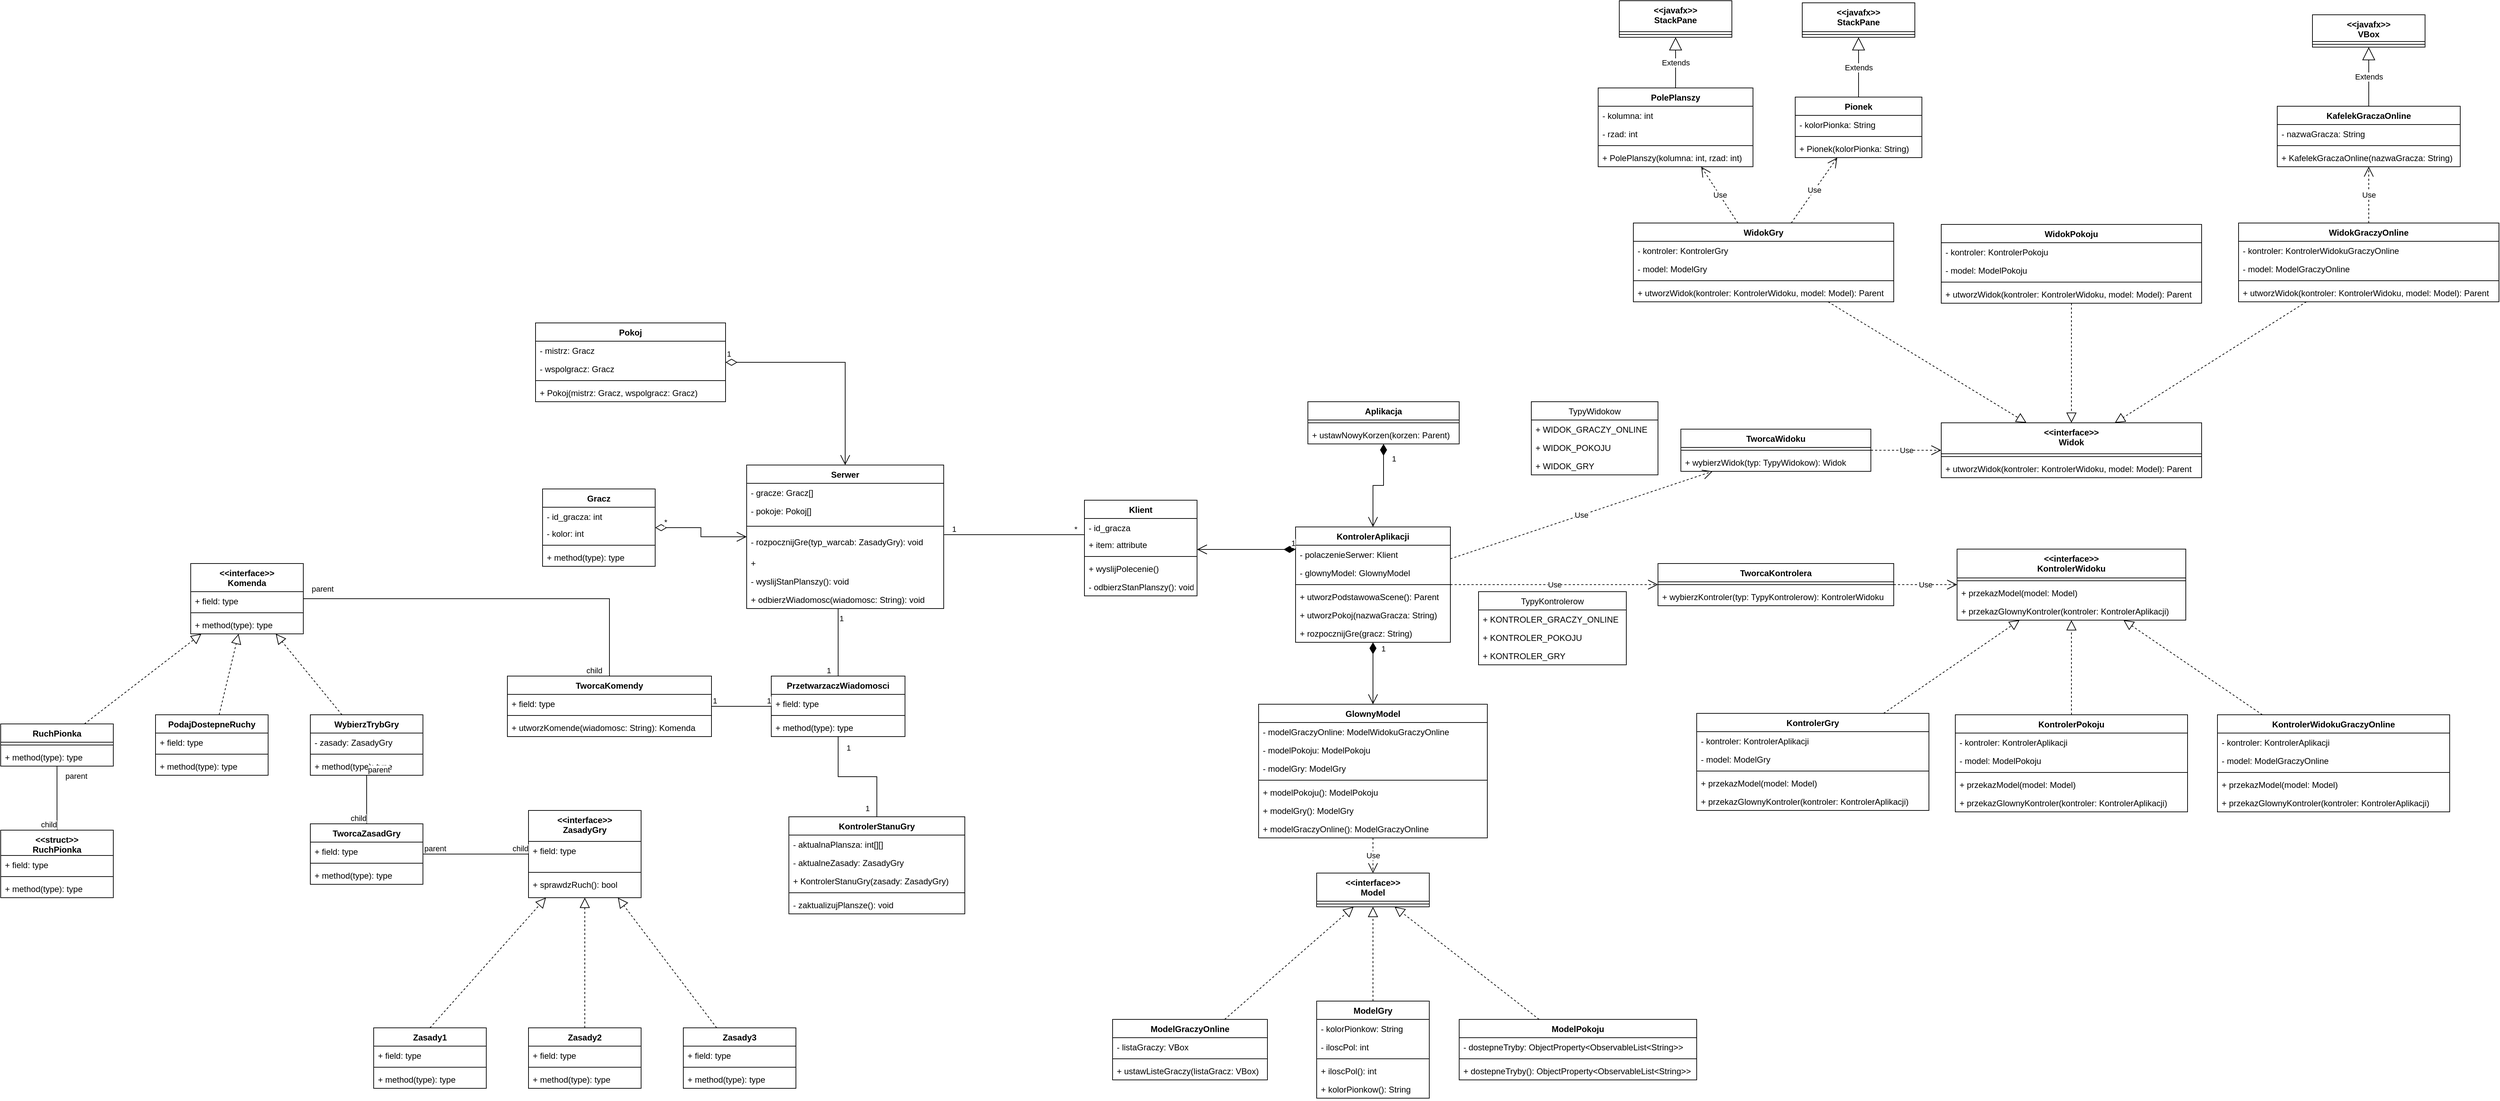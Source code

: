 <mxfile version="20.6.2" type="device"><diagram id="C5RBs43oDa-KdzZeNtuy" name="Page-1"><mxGraphModel dx="3627" dy="2275" grid="1" gridSize="10" guides="1" tooltips="1" connect="1" arrows="1" fold="1" page="1" pageScale="1" pageWidth="827" pageHeight="1169" math="0" shadow="0"><root><mxCell id="WIyWlLk6GJQsqaUBKTNV-0"/><mxCell id="WIyWlLk6GJQsqaUBKTNV-1" parent="WIyWlLk6GJQsqaUBKTNV-0"/><mxCell id="3BArPiUp08YbC-sUNbE6-0" value="Serwer&#10;" style="swimlane;fontStyle=1;align=center;verticalAlign=top;childLayout=stackLayout;horizontal=1;startSize=26;horizontalStack=0;resizeParent=1;resizeParentMax=0;resizeLast=0;collapsible=1;marginBottom=0;" parent="WIyWlLk6GJQsqaUBKTNV-1" vertex="1"><mxGeometry x="110" y="230" width="280" height="204" as="geometry"/></mxCell><mxCell id="3BArPiUp08YbC-sUNbE6-1" value="- gracze: Gracz[]" style="text;strokeColor=none;fillColor=none;align=left;verticalAlign=top;spacingLeft=4;spacingRight=4;overflow=hidden;rotatable=0;points=[[0,0.5],[1,0.5]];portConstraint=eastwest;" parent="3BArPiUp08YbC-sUNbE6-0" vertex="1"><mxGeometry y="26" width="280" height="26" as="geometry"/></mxCell><mxCell id="VNphzzCy2yVQrsdk2wlk-57" value="- pokoje: Pokoj[]" style="text;strokeColor=none;fillColor=none;align=left;verticalAlign=top;spacingLeft=4;spacingRight=4;overflow=hidden;rotatable=0;points=[[0,0.5],[1,0.5]];portConstraint=eastwest;" parent="3BArPiUp08YbC-sUNbE6-0" vertex="1"><mxGeometry y="52" width="280" height="26" as="geometry"/></mxCell><mxCell id="3BArPiUp08YbC-sUNbE6-2" value="" style="line;strokeWidth=1;fillColor=none;align=left;verticalAlign=middle;spacingTop=-1;spacingLeft=3;spacingRight=3;rotatable=0;labelPosition=right;points=[];portConstraint=eastwest;strokeColor=inherit;" parent="3BArPiUp08YbC-sUNbE6-0" vertex="1"><mxGeometry y="78" width="280" height="18" as="geometry"/></mxCell><mxCell id="3BArPiUp08YbC-sUNbE6-3" value="- rozpocznijGre(typ_warcab: ZasadyGry): void" style="text;strokeColor=none;fillColor=none;align=left;verticalAlign=top;spacingLeft=4;spacingRight=4;overflow=hidden;rotatable=0;points=[[0,0.5],[1,0.5]];portConstraint=eastwest;" parent="3BArPiUp08YbC-sUNbE6-0" vertex="1"><mxGeometry y="96" width="280" height="30" as="geometry"/></mxCell><mxCell id="3BArPiUp08YbC-sUNbE6-46" value="+ " style="text;strokeColor=none;fillColor=none;align=left;verticalAlign=top;spacingLeft=4;spacingRight=4;overflow=hidden;rotatable=0;points=[[0,0.5],[1,0.5]];portConstraint=eastwest;" parent="3BArPiUp08YbC-sUNbE6-0" vertex="1"><mxGeometry y="126" width="280" height="26" as="geometry"/></mxCell><mxCell id="3BArPiUp08YbC-sUNbE6-42" value="- wyslijStanPlanszy(): void" style="text;strokeColor=none;fillColor=none;align=left;verticalAlign=top;spacingLeft=4;spacingRight=4;overflow=hidden;rotatable=0;points=[[0,0.5],[1,0.5]];portConstraint=eastwest;" parent="3BArPiUp08YbC-sUNbE6-0" vertex="1"><mxGeometry y="152" width="280" height="26" as="geometry"/></mxCell><mxCell id="3BArPiUp08YbC-sUNbE6-32" value="+ odbierzWiadomosc(wiadomosc: String): void" style="text;strokeColor=none;fillColor=none;align=left;verticalAlign=top;spacingLeft=4;spacingRight=4;overflow=hidden;rotatable=0;points=[[0,0.5],[1,0.5]];portConstraint=eastwest;" parent="3BArPiUp08YbC-sUNbE6-0" vertex="1"><mxGeometry y="178" width="280" height="26" as="geometry"/></mxCell><mxCell id="3BArPiUp08YbC-sUNbE6-4" value="Klient&#10;" style="swimlane;fontStyle=1;align=center;verticalAlign=top;childLayout=stackLayout;horizontal=1;startSize=26;horizontalStack=0;resizeParent=1;resizeParentMax=0;resizeLast=0;collapsible=1;marginBottom=0;" parent="WIyWlLk6GJQsqaUBKTNV-1" vertex="1"><mxGeometry x="590" y="280" width="160" height="136" as="geometry"/></mxCell><mxCell id="3BArPiUp08YbC-sUNbE6-5" value="- id_gracza&#10;" style="text;strokeColor=none;fillColor=none;align=left;verticalAlign=top;spacingLeft=4;spacingRight=4;overflow=hidden;rotatable=0;points=[[0,0.5],[1,0.5]];portConstraint=eastwest;" parent="3BArPiUp08YbC-sUNbE6-4" vertex="1"><mxGeometry y="26" width="160" height="24" as="geometry"/></mxCell><mxCell id="3BArPiUp08YbC-sUNbE6-10" value="+ item: attribute" style="text;strokeColor=none;fillColor=none;align=left;verticalAlign=top;spacingLeft=4;spacingRight=4;overflow=hidden;rotatable=0;points=[[0,0.5],[1,0.5]];portConstraint=eastwest;" parent="3BArPiUp08YbC-sUNbE6-4" vertex="1"><mxGeometry y="50" width="160" height="26" as="geometry"/></mxCell><mxCell id="3BArPiUp08YbC-sUNbE6-6" value="" style="line;strokeWidth=1;fillColor=none;align=left;verticalAlign=middle;spacingTop=-1;spacingLeft=3;spacingRight=3;rotatable=0;labelPosition=right;points=[];portConstraint=eastwest;strokeColor=inherit;" parent="3BArPiUp08YbC-sUNbE6-4" vertex="1"><mxGeometry y="76" width="160" height="8" as="geometry"/></mxCell><mxCell id="3BArPiUp08YbC-sUNbE6-7" value="+ wyslijPolecenie()" style="text;strokeColor=none;fillColor=none;align=left;verticalAlign=top;spacingLeft=4;spacingRight=4;overflow=hidden;rotatable=0;points=[[0,0.5],[1,0.5]];portConstraint=eastwest;" parent="3BArPiUp08YbC-sUNbE6-4" vertex="1"><mxGeometry y="84" width="160" height="26" as="geometry"/></mxCell><mxCell id="3BArPiUp08YbC-sUNbE6-77" value="- odbierzStanPlanszy(): void" style="text;strokeColor=none;fillColor=none;align=left;verticalAlign=top;spacingLeft=4;spacingRight=4;overflow=hidden;rotatable=0;points=[[0,0.5],[1,0.5]];portConstraint=eastwest;" parent="3BArPiUp08YbC-sUNbE6-4" vertex="1"><mxGeometry y="110" width="160" height="26" as="geometry"/></mxCell><mxCell id="3BArPiUp08YbC-sUNbE6-11" value="Gracz" style="swimlane;fontStyle=1;align=center;verticalAlign=top;childLayout=stackLayout;horizontal=1;startSize=26;horizontalStack=0;resizeParent=1;resizeParentMax=0;resizeLast=0;collapsible=1;marginBottom=0;" parent="WIyWlLk6GJQsqaUBKTNV-1" vertex="1"><mxGeometry x="-180" y="264" width="160" height="110" as="geometry"/></mxCell><mxCell id="3BArPiUp08YbC-sUNbE6-12" value="- id_gracza: int" style="text;strokeColor=none;fillColor=none;align=left;verticalAlign=top;spacingLeft=4;spacingRight=4;overflow=hidden;rotatable=0;points=[[0,0.5],[1,0.5]];portConstraint=eastwest;" parent="3BArPiUp08YbC-sUNbE6-11" vertex="1"><mxGeometry y="26" width="160" height="24" as="geometry"/></mxCell><mxCell id="3BArPiUp08YbC-sUNbE6-16" value="- kolor: int" style="text;strokeColor=none;fillColor=none;align=left;verticalAlign=top;spacingLeft=4;spacingRight=4;overflow=hidden;rotatable=0;points=[[0,0.5],[1,0.5]];portConstraint=eastwest;" parent="3BArPiUp08YbC-sUNbE6-11" vertex="1"><mxGeometry y="50" width="160" height="26" as="geometry"/></mxCell><mxCell id="3BArPiUp08YbC-sUNbE6-13" value="" style="line;strokeWidth=1;fillColor=none;align=left;verticalAlign=middle;spacingTop=-1;spacingLeft=3;spacingRight=3;rotatable=0;labelPosition=right;points=[];portConstraint=eastwest;strokeColor=inherit;" parent="3BArPiUp08YbC-sUNbE6-11" vertex="1"><mxGeometry y="76" width="160" height="8" as="geometry"/></mxCell><mxCell id="3BArPiUp08YbC-sUNbE6-14" value="+ method(type): type" style="text;strokeColor=none;fillColor=none;align=left;verticalAlign=top;spacingLeft=4;spacingRight=4;overflow=hidden;rotatable=0;points=[[0,0.5],[1,0.5]];portConstraint=eastwest;" parent="3BArPiUp08YbC-sUNbE6-11" vertex="1"><mxGeometry y="84" width="160" height="26" as="geometry"/></mxCell><mxCell id="3BArPiUp08YbC-sUNbE6-17" value="KontrolerStanuGry&#10;" style="swimlane;fontStyle=1;align=center;verticalAlign=top;childLayout=stackLayout;horizontal=1;startSize=26;horizontalStack=0;resizeParent=1;resizeParentMax=0;resizeLast=0;collapsible=1;marginBottom=0;" parent="WIyWlLk6GJQsqaUBKTNV-1" vertex="1"><mxGeometry x="170" y="730" width="250" height="138" as="geometry"/></mxCell><mxCell id="3BArPiUp08YbC-sUNbE6-18" value="- aktualnaPlansza: int[][]" style="text;strokeColor=none;fillColor=none;align=left;verticalAlign=top;spacingLeft=4;spacingRight=4;overflow=hidden;rotatable=0;points=[[0,0.5],[1,0.5]];portConstraint=eastwest;" parent="3BArPiUp08YbC-sUNbE6-17" vertex="1"><mxGeometry y="26" width="250" height="26" as="geometry"/></mxCell><mxCell id="3BArPiUp08YbC-sUNbE6-82" value="- aktualneZasady: ZasadyGry" style="text;strokeColor=none;fillColor=none;align=left;verticalAlign=top;spacingLeft=4;spacingRight=4;overflow=hidden;rotatable=0;points=[[0,0.5],[1,0.5]];portConstraint=eastwest;" parent="3BArPiUp08YbC-sUNbE6-17" vertex="1"><mxGeometry y="52" width="250" height="26" as="geometry"/></mxCell><mxCell id="VNphzzCy2yVQrsdk2wlk-30" value="+ KontrolerStanuGry(zasady: ZasadyGry)" style="text;strokeColor=none;fillColor=none;align=left;verticalAlign=top;spacingLeft=4;spacingRight=4;overflow=hidden;rotatable=0;points=[[0,0.5],[1,0.5]];portConstraint=eastwest;" parent="3BArPiUp08YbC-sUNbE6-17" vertex="1"><mxGeometry y="78" width="250" height="26" as="geometry"/></mxCell><mxCell id="3BArPiUp08YbC-sUNbE6-19" value="" style="line;strokeWidth=1;fillColor=none;align=left;verticalAlign=middle;spacingTop=-1;spacingLeft=3;spacingRight=3;rotatable=0;labelPosition=right;points=[];portConstraint=eastwest;strokeColor=inherit;" parent="3BArPiUp08YbC-sUNbE6-17" vertex="1"><mxGeometry y="104" width="250" height="8" as="geometry"/></mxCell><mxCell id="VNphzzCy2yVQrsdk2wlk-12" value="- zaktualizujPlansze(): void" style="text;strokeColor=none;fillColor=none;align=left;verticalAlign=top;spacingLeft=4;spacingRight=4;overflow=hidden;rotatable=0;points=[[0,0.5],[1,0.5]];portConstraint=eastwest;" parent="3BArPiUp08YbC-sUNbE6-17" vertex="1"><mxGeometry y="112" width="250" height="26" as="geometry"/></mxCell><mxCell id="3BArPiUp08YbC-sUNbE6-23" value="&lt;&lt;interface&gt;&gt;&#10;ZasadyGry" style="swimlane;fontStyle=1;align=center;verticalAlign=top;childLayout=stackLayout;horizontal=1;startSize=44;horizontalStack=0;resizeParent=1;resizeParentMax=0;resizeLast=0;collapsible=1;marginBottom=0;" parent="WIyWlLk6GJQsqaUBKTNV-1" vertex="1"><mxGeometry x="-200" y="721" width="160" height="124" as="geometry"/></mxCell><mxCell id="3BArPiUp08YbC-sUNbE6-24" value="+ field: type" style="text;strokeColor=none;fillColor=none;align=left;verticalAlign=top;spacingLeft=4;spacingRight=4;overflow=hidden;rotatable=0;points=[[0,0.5],[1,0.5]];portConstraint=eastwest;" parent="3BArPiUp08YbC-sUNbE6-23" vertex="1"><mxGeometry y="44" width="160" height="40" as="geometry"/></mxCell><mxCell id="3BArPiUp08YbC-sUNbE6-25" value="" style="line;strokeWidth=1;fillColor=none;align=left;verticalAlign=middle;spacingTop=-1;spacingLeft=3;spacingRight=3;rotatable=0;labelPosition=right;points=[];portConstraint=eastwest;strokeColor=inherit;" parent="3BArPiUp08YbC-sUNbE6-23" vertex="1"><mxGeometry y="84" width="160" height="8" as="geometry"/></mxCell><mxCell id="3BArPiUp08YbC-sUNbE6-26" value="+ sprawdzRuch(): bool" style="text;strokeColor=none;fillColor=none;align=left;verticalAlign=top;spacingLeft=4;spacingRight=4;overflow=hidden;rotatable=0;points=[[0,0.5],[1,0.5]];portConstraint=eastwest;" parent="3BArPiUp08YbC-sUNbE6-23" vertex="1"><mxGeometry y="92" width="160" height="32" as="geometry"/></mxCell><mxCell id="3BArPiUp08YbC-sUNbE6-28" value="&lt;&lt;interface&gt;&gt;&#10;Komenda" style="swimlane;fontStyle=1;align=center;verticalAlign=top;childLayout=stackLayout;horizontal=1;startSize=40;horizontalStack=0;resizeParent=1;resizeParentMax=0;resizeLast=0;collapsible=1;marginBottom=0;" parent="WIyWlLk6GJQsqaUBKTNV-1" vertex="1"><mxGeometry x="-680" y="370" width="160" height="100" as="geometry"/></mxCell><mxCell id="3BArPiUp08YbC-sUNbE6-29" value="+ field: type" style="text;strokeColor=none;fillColor=none;align=left;verticalAlign=top;spacingLeft=4;spacingRight=4;overflow=hidden;rotatable=0;points=[[0,0.5],[1,0.5]];portConstraint=eastwest;" parent="3BArPiUp08YbC-sUNbE6-28" vertex="1"><mxGeometry y="40" width="160" height="26" as="geometry"/></mxCell><mxCell id="3BArPiUp08YbC-sUNbE6-30" value="" style="line;strokeWidth=1;fillColor=none;align=left;verticalAlign=middle;spacingTop=-1;spacingLeft=3;spacingRight=3;rotatable=0;labelPosition=right;points=[];portConstraint=eastwest;strokeColor=inherit;" parent="3BArPiUp08YbC-sUNbE6-28" vertex="1"><mxGeometry y="66" width="160" height="8" as="geometry"/></mxCell><mxCell id="3BArPiUp08YbC-sUNbE6-31" value="+ method(type): type" style="text;strokeColor=none;fillColor=none;align=left;verticalAlign=top;spacingLeft=4;spacingRight=4;overflow=hidden;rotatable=0;points=[[0,0.5],[1,0.5]];portConstraint=eastwest;" parent="3BArPiUp08YbC-sUNbE6-28" vertex="1"><mxGeometry y="74" width="160" height="26" as="geometry"/></mxCell><mxCell id="3BArPiUp08YbC-sUNbE6-33" value="TworcaKomendy&#10;" style="swimlane;fontStyle=1;align=center;verticalAlign=top;childLayout=stackLayout;horizontal=1;startSize=26;horizontalStack=0;resizeParent=1;resizeParentMax=0;resizeLast=0;collapsible=1;marginBottom=0;" parent="WIyWlLk6GJQsqaUBKTNV-1" vertex="1"><mxGeometry x="-230" y="530" width="290" height="86" as="geometry"/></mxCell><mxCell id="3BArPiUp08YbC-sUNbE6-34" value="+ field: type" style="text;strokeColor=none;fillColor=none;align=left;verticalAlign=top;spacingLeft=4;spacingRight=4;overflow=hidden;rotatable=0;points=[[0,0.5],[1,0.5]];portConstraint=eastwest;" parent="3BArPiUp08YbC-sUNbE6-33" vertex="1"><mxGeometry y="26" width="290" height="26" as="geometry"/></mxCell><mxCell id="3BArPiUp08YbC-sUNbE6-35" value="" style="line;strokeWidth=1;fillColor=none;align=left;verticalAlign=middle;spacingTop=-1;spacingLeft=3;spacingRight=3;rotatable=0;labelPosition=right;points=[];portConstraint=eastwest;strokeColor=inherit;" parent="3BArPiUp08YbC-sUNbE6-33" vertex="1"><mxGeometry y="52" width="290" height="8" as="geometry"/></mxCell><mxCell id="3BArPiUp08YbC-sUNbE6-36" value="+ utworzKomende(wiadomosc: String): Komenda" style="text;strokeColor=none;fillColor=none;align=left;verticalAlign=top;spacingLeft=4;spacingRight=4;overflow=hidden;rotatable=0;points=[[0,0.5],[1,0.5]];portConstraint=eastwest;" parent="3BArPiUp08YbC-sUNbE6-33" vertex="1"><mxGeometry y="60" width="290" height="26" as="geometry"/></mxCell><mxCell id="3BArPiUp08YbC-sUNbE6-38" value="WybierzTrybGry&#10;" style="swimlane;fontStyle=1;align=center;verticalAlign=top;childLayout=stackLayout;horizontal=1;startSize=26;horizontalStack=0;resizeParent=1;resizeParentMax=0;resizeLast=0;collapsible=1;marginBottom=0;" parent="WIyWlLk6GJQsqaUBKTNV-1" vertex="1"><mxGeometry x="-510" y="585" width="160" height="86" as="geometry"/></mxCell><mxCell id="3BArPiUp08YbC-sUNbE6-39" value="- zasady: ZasadyGry" style="text;strokeColor=none;fillColor=none;align=left;verticalAlign=top;spacingLeft=4;spacingRight=4;overflow=hidden;rotatable=0;points=[[0,0.5],[1,0.5]];portConstraint=eastwest;" parent="3BArPiUp08YbC-sUNbE6-38" vertex="1"><mxGeometry y="26" width="160" height="26" as="geometry"/></mxCell><mxCell id="3BArPiUp08YbC-sUNbE6-40" value="" style="line;strokeWidth=1;fillColor=none;align=left;verticalAlign=middle;spacingTop=-1;spacingLeft=3;spacingRight=3;rotatable=0;labelPosition=right;points=[];portConstraint=eastwest;strokeColor=inherit;" parent="3BArPiUp08YbC-sUNbE6-38" vertex="1"><mxGeometry y="52" width="160" height="8" as="geometry"/></mxCell><mxCell id="3BArPiUp08YbC-sUNbE6-41" value="+ method(type): type" style="text;strokeColor=none;fillColor=none;align=left;verticalAlign=top;spacingLeft=4;spacingRight=4;overflow=hidden;rotatable=0;points=[[0,0.5],[1,0.5]];portConstraint=eastwest;" parent="3BArPiUp08YbC-sUNbE6-38" vertex="1"><mxGeometry y="60" width="160" height="26" as="geometry"/></mxCell><mxCell id="3BArPiUp08YbC-sUNbE6-47" value="PrzetwarzaczWiadomosci" style="swimlane;fontStyle=1;align=center;verticalAlign=top;childLayout=stackLayout;horizontal=1;startSize=26;horizontalStack=0;resizeParent=1;resizeParentMax=0;resizeLast=0;collapsible=1;marginBottom=0;" parent="WIyWlLk6GJQsqaUBKTNV-1" vertex="1"><mxGeometry x="145" y="530" width="190" height="86" as="geometry"/></mxCell><mxCell id="3BArPiUp08YbC-sUNbE6-48" value="+ field: type" style="text;strokeColor=none;fillColor=none;align=left;verticalAlign=top;spacingLeft=4;spacingRight=4;overflow=hidden;rotatable=0;points=[[0,0.5],[1,0.5]];portConstraint=eastwest;" parent="3BArPiUp08YbC-sUNbE6-47" vertex="1"><mxGeometry y="26" width="190" height="26" as="geometry"/></mxCell><mxCell id="3BArPiUp08YbC-sUNbE6-49" value="" style="line;strokeWidth=1;fillColor=none;align=left;verticalAlign=middle;spacingTop=-1;spacingLeft=3;spacingRight=3;rotatable=0;labelPosition=right;points=[];portConstraint=eastwest;strokeColor=inherit;" parent="3BArPiUp08YbC-sUNbE6-47" vertex="1"><mxGeometry y="52" width="190" height="8" as="geometry"/></mxCell><mxCell id="3BArPiUp08YbC-sUNbE6-50" value="+ method(type): type" style="text;strokeColor=none;fillColor=none;align=left;verticalAlign=top;spacingLeft=4;spacingRight=4;overflow=hidden;rotatable=0;points=[[0,0.5],[1,0.5]];portConstraint=eastwest;" parent="3BArPiUp08YbC-sUNbE6-47" vertex="1"><mxGeometry y="60" width="190" height="26" as="geometry"/></mxCell><mxCell id="3BArPiUp08YbC-sUNbE6-52" value="*" style="endArrow=open;html=1;endSize=12;startArrow=diamondThin;startSize=14;startFill=0;edgeStyle=orthogonalEdgeStyle;align=left;verticalAlign=bottom;rounded=0;" parent="WIyWlLk6GJQsqaUBKTNV-1" source="3BArPiUp08YbC-sUNbE6-11" target="3BArPiUp08YbC-sUNbE6-0" edge="1"><mxGeometry x="-0.846" y="-1" relative="1" as="geometry"><mxPoint x="-130" y="370" as="sourcePoint"/><mxPoint x="30" y="370" as="targetPoint"/><mxPoint as="offset"/></mxGeometry></mxCell><mxCell id="3BArPiUp08YbC-sUNbE6-53" value="" style="endArrow=none;html=1;edgeStyle=orthogonalEdgeStyle;rounded=0;entryX=0.5;entryY=0;entryDx=0;entryDy=0;" parent="WIyWlLk6GJQsqaUBKTNV-1" source="3BArPiUp08YbC-sUNbE6-0" target="3BArPiUp08YbC-sUNbE6-47" edge="1"><mxGeometry relative="1" as="geometry"><mxPoint x="200" y="480" as="sourcePoint"/><mxPoint x="360" y="480" as="targetPoint"/><Array as="points"><mxPoint x="240" y="510"/><mxPoint x="240" y="510"/></Array></mxGeometry></mxCell><mxCell id="3BArPiUp08YbC-sUNbE6-54" value="1" style="edgeLabel;resizable=0;html=1;align=left;verticalAlign=bottom;" parent="3BArPiUp08YbC-sUNbE6-53" connectable="0" vertex="1"><mxGeometry x="-1" relative="1" as="geometry"><mxPoint y="22" as="offset"/></mxGeometry></mxCell><mxCell id="3BArPiUp08YbC-sUNbE6-55" value="1" style="edgeLabel;resizable=0;html=1;align=right;verticalAlign=bottom;" parent="3BArPiUp08YbC-sUNbE6-53" connectable="0" vertex="1"><mxGeometry x="1" relative="1" as="geometry"><mxPoint x="-10" as="offset"/></mxGeometry></mxCell><mxCell id="3BArPiUp08YbC-sUNbE6-56" value="" style="endArrow=block;dashed=1;endFill=0;endSize=12;html=1;rounded=0;" parent="WIyWlLk6GJQsqaUBKTNV-1" source="3BArPiUp08YbC-sUNbE6-38" target="3BArPiUp08YbC-sUNbE6-28" edge="1"><mxGeometry width="160" relative="1" as="geometry"><mxPoint x="-100" y="900" as="sourcePoint"/><mxPoint x="60" y="900" as="targetPoint"/></mxGeometry></mxCell><mxCell id="3BArPiUp08YbC-sUNbE6-57" value="RuchPionka" style="swimlane;fontStyle=1;align=center;verticalAlign=top;childLayout=stackLayout;horizontal=1;startSize=26;horizontalStack=0;resizeParent=1;resizeParentMax=0;resizeLast=0;collapsible=1;marginBottom=0;" parent="WIyWlLk6GJQsqaUBKTNV-1" vertex="1"><mxGeometry x="-950" y="598" width="160" height="60" as="geometry"/></mxCell><mxCell id="3BArPiUp08YbC-sUNbE6-59" value="" style="line;strokeWidth=1;fillColor=none;align=left;verticalAlign=middle;spacingTop=-1;spacingLeft=3;spacingRight=3;rotatable=0;labelPosition=right;points=[];portConstraint=eastwest;strokeColor=inherit;" parent="3BArPiUp08YbC-sUNbE6-57" vertex="1"><mxGeometry y="26" width="160" height="8" as="geometry"/></mxCell><mxCell id="3BArPiUp08YbC-sUNbE6-60" value="+ method(type): type" style="text;strokeColor=none;fillColor=none;align=left;verticalAlign=top;spacingLeft=4;spacingRight=4;overflow=hidden;rotatable=0;points=[[0,0.5],[1,0.5]];portConstraint=eastwest;" parent="3BArPiUp08YbC-sUNbE6-57" vertex="1"><mxGeometry y="34" width="160" height="26" as="geometry"/></mxCell><mxCell id="3BArPiUp08YbC-sUNbE6-61" value="" style="endArrow=block;dashed=1;endFill=0;endSize=12;html=1;rounded=0;" parent="WIyWlLk6GJQsqaUBKTNV-1" source="3BArPiUp08YbC-sUNbE6-57" target="3BArPiUp08YbC-sUNbE6-28" edge="1"><mxGeometry width="160" relative="1" as="geometry"><mxPoint x="-70" y="710" as="sourcePoint"/><mxPoint x="90" y="710" as="targetPoint"/></mxGeometry></mxCell><mxCell id="3BArPiUp08YbC-sUNbE6-62" value="" style="endArrow=none;html=1;edgeStyle=orthogonalEdgeStyle;rounded=0;" parent="WIyWlLk6GJQsqaUBKTNV-1" source="3BArPiUp08YbC-sUNbE6-28" target="3BArPiUp08YbC-sUNbE6-33" edge="1"><mxGeometry relative="1" as="geometry"><mxPoint x="-230" y="616" as="sourcePoint"/><mxPoint x="-130" y="505" as="targetPoint"/><Array as="points"><mxPoint x="-85" y="420"/></Array></mxGeometry></mxCell><mxCell id="3BArPiUp08YbC-sUNbE6-63" value="parent" style="edgeLabel;resizable=0;html=1;align=left;verticalAlign=bottom;" parent="3BArPiUp08YbC-sUNbE6-62" connectable="0" vertex="1"><mxGeometry x="-1" relative="1" as="geometry"><mxPoint x="10" y="-6" as="offset"/></mxGeometry></mxCell><mxCell id="3BArPiUp08YbC-sUNbE6-64" value="child" style="edgeLabel;resizable=0;html=1;align=right;verticalAlign=bottom;" parent="3BArPiUp08YbC-sUNbE6-62" connectable="0" vertex="1"><mxGeometry x="1" relative="1" as="geometry"><mxPoint x="-10" as="offset"/></mxGeometry></mxCell><mxCell id="3BArPiUp08YbC-sUNbE6-65" value="" style="endArrow=none;html=1;edgeStyle=orthogonalEdgeStyle;rounded=0;" parent="WIyWlLk6GJQsqaUBKTNV-1" source="3BArPiUp08YbC-sUNbE6-33" target="3BArPiUp08YbC-sUNbE6-47" edge="1"><mxGeometry relative="1" as="geometry"><mxPoint x="-30" y="610" as="sourcePoint"/><mxPoint x="130" y="610" as="targetPoint"/></mxGeometry></mxCell><mxCell id="3BArPiUp08YbC-sUNbE6-66" value="1" style="edgeLabel;resizable=0;html=1;align=left;verticalAlign=bottom;" parent="3BArPiUp08YbC-sUNbE6-65" connectable="0" vertex="1"><mxGeometry x="-1" relative="1" as="geometry"/></mxCell><mxCell id="3BArPiUp08YbC-sUNbE6-67" value="1" style="edgeLabel;resizable=0;html=1;align=right;verticalAlign=bottom;" parent="3BArPiUp08YbC-sUNbE6-65" connectable="0" vertex="1"><mxGeometry x="1" relative="1" as="geometry"/></mxCell><mxCell id="3BArPiUp08YbC-sUNbE6-68" value="" style="endArrow=none;html=1;edgeStyle=orthogonalEdgeStyle;rounded=0;" parent="WIyWlLk6GJQsqaUBKTNV-1" source="3BArPiUp08YbC-sUNbE6-47" target="3BArPiUp08YbC-sUNbE6-17" edge="1"><mxGeometry relative="1" as="geometry"><mxPoint x="280" y="650" as="sourcePoint"/><mxPoint x="440" y="650" as="targetPoint"/></mxGeometry></mxCell><mxCell id="3BArPiUp08YbC-sUNbE6-69" value="1" style="edgeLabel;resizable=0;html=1;align=left;verticalAlign=bottom;" parent="3BArPiUp08YbC-sUNbE6-68" connectable="0" vertex="1"><mxGeometry x="-1" relative="1" as="geometry"><mxPoint x="10" y="24" as="offset"/></mxGeometry></mxCell><mxCell id="3BArPiUp08YbC-sUNbE6-70" value="1" style="edgeLabel;resizable=0;html=1;align=right;verticalAlign=bottom;" parent="3BArPiUp08YbC-sUNbE6-68" connectable="0" vertex="1"><mxGeometry x="1" relative="1" as="geometry"><mxPoint x="-10" y="-4" as="offset"/></mxGeometry></mxCell><mxCell id="3BArPiUp08YbC-sUNbE6-74" value="" style="endArrow=none;html=1;edgeStyle=orthogonalEdgeStyle;rounded=0;" parent="WIyWlLk6GJQsqaUBKTNV-1" source="3BArPiUp08YbC-sUNbE6-0" target="3BArPiUp08YbC-sUNbE6-4" edge="1"><mxGeometry relative="1" as="geometry"><mxPoint x="400" y="540" as="sourcePoint"/><mxPoint x="560" y="540" as="targetPoint"/><Array as="points"><mxPoint x="520" y="329"/><mxPoint x="520" y="329"/></Array></mxGeometry></mxCell><mxCell id="3BArPiUp08YbC-sUNbE6-75" value="1" style="edgeLabel;resizable=0;html=1;align=left;verticalAlign=bottom;" parent="3BArPiUp08YbC-sUNbE6-74" connectable="0" vertex="1"><mxGeometry x="-1" relative="1" as="geometry"><mxPoint x="10" as="offset"/></mxGeometry></mxCell><mxCell id="3BArPiUp08YbC-sUNbE6-76" value="*" style="edgeLabel;resizable=0;html=1;align=right;verticalAlign=bottom;" parent="3BArPiUp08YbC-sUNbE6-74" connectable="0" vertex="1"><mxGeometry x="1" relative="1" as="geometry"><mxPoint x="-10" as="offset"/></mxGeometry></mxCell><mxCell id="VNphzzCy2yVQrsdk2wlk-0" value="Zasady1" style="swimlane;fontStyle=1;align=center;verticalAlign=top;childLayout=stackLayout;horizontal=1;startSize=26;horizontalStack=0;resizeParent=1;resizeParentMax=0;resizeLast=0;collapsible=1;marginBottom=0;" parent="WIyWlLk6GJQsqaUBKTNV-1" vertex="1"><mxGeometry x="-420" y="1030" width="160" height="86" as="geometry"/></mxCell><mxCell id="VNphzzCy2yVQrsdk2wlk-1" value="+ field: type" style="text;strokeColor=none;fillColor=none;align=left;verticalAlign=top;spacingLeft=4;spacingRight=4;overflow=hidden;rotatable=0;points=[[0,0.5],[1,0.5]];portConstraint=eastwest;" parent="VNphzzCy2yVQrsdk2wlk-0" vertex="1"><mxGeometry y="26" width="160" height="26" as="geometry"/></mxCell><mxCell id="VNphzzCy2yVQrsdk2wlk-2" value="" style="line;strokeWidth=1;fillColor=none;align=left;verticalAlign=middle;spacingTop=-1;spacingLeft=3;spacingRight=3;rotatable=0;labelPosition=right;points=[];portConstraint=eastwest;strokeColor=inherit;" parent="VNphzzCy2yVQrsdk2wlk-0" vertex="1"><mxGeometry y="52" width="160" height="8" as="geometry"/></mxCell><mxCell id="VNphzzCy2yVQrsdk2wlk-3" value="+ method(type): type" style="text;strokeColor=none;fillColor=none;align=left;verticalAlign=top;spacingLeft=4;spacingRight=4;overflow=hidden;rotatable=0;points=[[0,0.5],[1,0.5]];portConstraint=eastwest;" parent="VNphzzCy2yVQrsdk2wlk-0" vertex="1"><mxGeometry y="60" width="160" height="26" as="geometry"/></mxCell><mxCell id="VNphzzCy2yVQrsdk2wlk-4" value="Zasady2" style="swimlane;fontStyle=1;align=center;verticalAlign=top;childLayout=stackLayout;horizontal=1;startSize=26;horizontalStack=0;resizeParent=1;resizeParentMax=0;resizeLast=0;collapsible=1;marginBottom=0;" parent="WIyWlLk6GJQsqaUBKTNV-1" vertex="1"><mxGeometry x="-200" y="1030" width="160" height="86" as="geometry"/></mxCell><mxCell id="VNphzzCy2yVQrsdk2wlk-5" value="+ field: type" style="text;strokeColor=none;fillColor=none;align=left;verticalAlign=top;spacingLeft=4;spacingRight=4;overflow=hidden;rotatable=0;points=[[0,0.5],[1,0.5]];portConstraint=eastwest;" parent="VNphzzCy2yVQrsdk2wlk-4" vertex="1"><mxGeometry y="26" width="160" height="26" as="geometry"/></mxCell><mxCell id="VNphzzCy2yVQrsdk2wlk-6" value="" style="line;strokeWidth=1;fillColor=none;align=left;verticalAlign=middle;spacingTop=-1;spacingLeft=3;spacingRight=3;rotatable=0;labelPosition=right;points=[];portConstraint=eastwest;strokeColor=inherit;" parent="VNphzzCy2yVQrsdk2wlk-4" vertex="1"><mxGeometry y="52" width="160" height="8" as="geometry"/></mxCell><mxCell id="VNphzzCy2yVQrsdk2wlk-7" value="+ method(type): type" style="text;strokeColor=none;fillColor=none;align=left;verticalAlign=top;spacingLeft=4;spacingRight=4;overflow=hidden;rotatable=0;points=[[0,0.5],[1,0.5]];portConstraint=eastwest;" parent="VNphzzCy2yVQrsdk2wlk-4" vertex="1"><mxGeometry y="60" width="160" height="26" as="geometry"/></mxCell><mxCell id="VNphzzCy2yVQrsdk2wlk-8" value="Zasady3" style="swimlane;fontStyle=1;align=center;verticalAlign=top;childLayout=stackLayout;horizontal=1;startSize=26;horizontalStack=0;resizeParent=1;resizeParentMax=0;resizeLast=0;collapsible=1;marginBottom=0;" parent="WIyWlLk6GJQsqaUBKTNV-1" vertex="1"><mxGeometry x="20" y="1030" width="160" height="86" as="geometry"/></mxCell><mxCell id="VNphzzCy2yVQrsdk2wlk-9" value="+ field: type" style="text;strokeColor=none;fillColor=none;align=left;verticalAlign=top;spacingLeft=4;spacingRight=4;overflow=hidden;rotatable=0;points=[[0,0.5],[1,0.5]];portConstraint=eastwest;" parent="VNphzzCy2yVQrsdk2wlk-8" vertex="1"><mxGeometry y="26" width="160" height="26" as="geometry"/></mxCell><mxCell id="VNphzzCy2yVQrsdk2wlk-10" value="" style="line;strokeWidth=1;fillColor=none;align=left;verticalAlign=middle;spacingTop=-1;spacingLeft=3;spacingRight=3;rotatable=0;labelPosition=right;points=[];portConstraint=eastwest;strokeColor=inherit;" parent="VNphzzCy2yVQrsdk2wlk-8" vertex="1"><mxGeometry y="52" width="160" height="8" as="geometry"/></mxCell><mxCell id="VNphzzCy2yVQrsdk2wlk-11" value="+ method(type): type" style="text;strokeColor=none;fillColor=none;align=left;verticalAlign=top;spacingLeft=4;spacingRight=4;overflow=hidden;rotatable=0;points=[[0,0.5],[1,0.5]];portConstraint=eastwest;" parent="VNphzzCy2yVQrsdk2wlk-8" vertex="1"><mxGeometry y="60" width="160" height="26" as="geometry"/></mxCell><mxCell id="VNphzzCy2yVQrsdk2wlk-13" value="" style="endArrow=block;dashed=1;endFill=0;endSize=12;html=1;rounded=0;exitX=0.5;exitY=0;exitDx=0;exitDy=0;" parent="WIyWlLk6GJQsqaUBKTNV-1" source="VNphzzCy2yVQrsdk2wlk-0" target="3BArPiUp08YbC-sUNbE6-23" edge="1"><mxGeometry width="160" relative="1" as="geometry"><mxPoint x="420" y="900" as="sourcePoint"/><mxPoint x="580" y="900" as="targetPoint"/></mxGeometry></mxCell><mxCell id="VNphzzCy2yVQrsdk2wlk-14" value="" style="endArrow=block;dashed=1;endFill=0;endSize=12;html=1;rounded=0;" parent="WIyWlLk6GJQsqaUBKTNV-1" source="VNphzzCy2yVQrsdk2wlk-4" target="3BArPiUp08YbC-sUNbE6-23" edge="1"><mxGeometry width="160" relative="1" as="geometry"><mxPoint x="510" y="920" as="sourcePoint"/><mxPoint x="670" y="920" as="targetPoint"/></mxGeometry></mxCell><mxCell id="VNphzzCy2yVQrsdk2wlk-15" value="" style="endArrow=block;dashed=1;endFill=0;endSize=12;html=1;rounded=0;" parent="WIyWlLk6GJQsqaUBKTNV-1" source="VNphzzCy2yVQrsdk2wlk-8" target="3BArPiUp08YbC-sUNbE6-23" edge="1"><mxGeometry width="160" relative="1" as="geometry"><mxPoint x="760" y="900" as="sourcePoint"/><mxPoint x="920" y="900" as="targetPoint"/></mxGeometry></mxCell><mxCell id="VNphzzCy2yVQrsdk2wlk-31" value="Aplikacja" style="swimlane;fontStyle=1;align=center;verticalAlign=top;childLayout=stackLayout;horizontal=1;startSize=26;horizontalStack=0;resizeParent=1;resizeParentMax=0;resizeLast=0;collapsible=1;marginBottom=0;" parent="WIyWlLk6GJQsqaUBKTNV-1" vertex="1"><mxGeometry x="907.5" y="140" width="215" height="60" as="geometry"/></mxCell><mxCell id="VNphzzCy2yVQrsdk2wlk-33" value="" style="line;strokeWidth=1;fillColor=none;align=left;verticalAlign=middle;spacingTop=-1;spacingLeft=3;spacingRight=3;rotatable=0;labelPosition=right;points=[];portConstraint=eastwest;strokeColor=inherit;" parent="VNphzzCy2yVQrsdk2wlk-31" vertex="1"><mxGeometry y="26" width="215" height="8" as="geometry"/></mxCell><mxCell id="VNphzzCy2yVQrsdk2wlk-34" value="+ ustawNowyKorzen(korzen: Parent)" style="text;strokeColor=none;fillColor=none;align=left;verticalAlign=top;spacingLeft=4;spacingRight=4;overflow=hidden;rotatable=0;points=[[0,0.5],[1,0.5]];portConstraint=eastwest;" parent="VNphzzCy2yVQrsdk2wlk-31" vertex="1"><mxGeometry y="34" width="215" height="26" as="geometry"/></mxCell><mxCell id="VNphzzCy2yVQrsdk2wlk-35" value="&lt;&lt;interface&gt;&gt;&#10;Widok" style="swimlane;fontStyle=1;align=center;verticalAlign=top;childLayout=stackLayout;horizontal=1;startSize=44;horizontalStack=0;resizeParent=1;resizeParentMax=0;resizeLast=0;collapsible=1;marginBottom=0;" parent="WIyWlLk6GJQsqaUBKTNV-1" vertex="1"><mxGeometry x="1807.5" y="170" width="370" height="78" as="geometry"/></mxCell><mxCell id="VNphzzCy2yVQrsdk2wlk-37" value="" style="line;strokeWidth=1;fillColor=none;align=left;verticalAlign=middle;spacingTop=-1;spacingLeft=3;spacingRight=3;rotatable=0;labelPosition=right;points=[];portConstraint=eastwest;strokeColor=inherit;" parent="VNphzzCy2yVQrsdk2wlk-35" vertex="1"><mxGeometry y="44" width="370" height="8" as="geometry"/></mxCell><mxCell id="VNphzzCy2yVQrsdk2wlk-38" value="+ utworzWidok(kontroler: KontrolerWidoku, model: Model): Parent" style="text;strokeColor=none;fillColor=none;align=left;verticalAlign=top;spacingLeft=4;spacingRight=4;overflow=hidden;rotatable=0;points=[[0,0.5],[1,0.5]];portConstraint=eastwest;" parent="VNphzzCy2yVQrsdk2wlk-35" vertex="1"><mxGeometry y="52" width="370" height="26" as="geometry"/></mxCell><mxCell id="VNphzzCy2yVQrsdk2wlk-43" value="KontrolerAplikacji" style="swimlane;fontStyle=1;align=center;verticalAlign=top;childLayout=stackLayout;horizontal=1;startSize=26;horizontalStack=0;resizeParent=1;resizeParentMax=0;resizeLast=0;collapsible=1;marginBottom=0;" parent="WIyWlLk6GJQsqaUBKTNV-1" vertex="1"><mxGeometry x="890" y="318" width="220" height="164" as="geometry"/></mxCell><mxCell id="VNphzzCy2yVQrsdk2wlk-44" value="- polaczenieSerwer: Klient" style="text;strokeColor=none;fillColor=none;align=left;verticalAlign=top;spacingLeft=4;spacingRight=4;overflow=hidden;rotatable=0;points=[[0,0.5],[1,0.5]];portConstraint=eastwest;" parent="VNphzzCy2yVQrsdk2wlk-43" vertex="1"><mxGeometry y="26" width="220" height="26" as="geometry"/></mxCell><mxCell id="laMubo_LHe01Wa4HcpuL-1" value="- glownyModel: GlownyModel" style="text;strokeColor=none;fillColor=none;align=left;verticalAlign=top;spacingLeft=4;spacingRight=4;overflow=hidden;rotatable=0;points=[[0,0.5],[1,0.5]];portConstraint=eastwest;" parent="VNphzzCy2yVQrsdk2wlk-43" vertex="1"><mxGeometry y="52" width="220" height="26" as="geometry"/></mxCell><mxCell id="VNphzzCy2yVQrsdk2wlk-45" value="" style="line;strokeWidth=1;fillColor=none;align=left;verticalAlign=middle;spacingTop=-1;spacingLeft=3;spacingRight=3;rotatable=0;labelPosition=right;points=[];portConstraint=eastwest;strokeColor=inherit;" parent="VNphzzCy2yVQrsdk2wlk-43" vertex="1"><mxGeometry y="78" width="220" height="8" as="geometry"/></mxCell><mxCell id="VNphzzCy2yVQrsdk2wlk-46" value="+ utworzPodstawowaScene(): Parent" style="text;strokeColor=none;fillColor=none;align=left;verticalAlign=top;spacingLeft=4;spacingRight=4;overflow=hidden;rotatable=0;points=[[0,0.5],[1,0.5]];portConstraint=eastwest;" parent="VNphzzCy2yVQrsdk2wlk-43" vertex="1"><mxGeometry y="86" width="220" height="26" as="geometry"/></mxCell><mxCell id="giPBcFpdTb4-nS6msplC-107" value="+ utworzPokoj(nazwaGracza: String)" style="text;strokeColor=none;fillColor=none;align=left;verticalAlign=top;spacingLeft=4;spacingRight=4;overflow=hidden;rotatable=0;points=[[0,0.5],[1,0.5]];portConstraint=eastwest;" vertex="1" parent="VNphzzCy2yVQrsdk2wlk-43"><mxGeometry y="112" width="220" height="26" as="geometry"/></mxCell><mxCell id="giPBcFpdTb4-nS6msplC-108" value="+ rozpocznijGre(gracz: String)" style="text;strokeColor=none;fillColor=none;align=left;verticalAlign=top;spacingLeft=4;spacingRight=4;overflow=hidden;rotatable=0;points=[[0,0.5],[1,0.5]];portConstraint=eastwest;" vertex="1" parent="VNphzzCy2yVQrsdk2wlk-43"><mxGeometry y="138" width="220" height="26" as="geometry"/></mxCell><mxCell id="VNphzzCy2yVQrsdk2wlk-53" value="TworcaWidoku" style="swimlane;fontStyle=1;align=center;verticalAlign=top;childLayout=stackLayout;horizontal=1;startSize=26;horizontalStack=0;resizeParent=1;resizeParentMax=0;resizeLast=0;collapsible=1;marginBottom=0;" parent="WIyWlLk6GJQsqaUBKTNV-1" vertex="1"><mxGeometry x="1437.5" y="179" width="270" height="60" as="geometry"/></mxCell><mxCell id="VNphzzCy2yVQrsdk2wlk-55" value="" style="line;strokeWidth=1;fillColor=none;align=left;verticalAlign=middle;spacingTop=-1;spacingLeft=3;spacingRight=3;rotatable=0;labelPosition=right;points=[];portConstraint=eastwest;strokeColor=inherit;" parent="VNphzzCy2yVQrsdk2wlk-53" vertex="1"><mxGeometry y="26" width="270" height="8" as="geometry"/></mxCell><mxCell id="VNphzzCy2yVQrsdk2wlk-56" value="+ wybierzWidok(typ: TypyWidokow): Widok" style="text;strokeColor=none;fillColor=none;align=left;verticalAlign=top;spacingLeft=4;spacingRight=4;overflow=hidden;rotatable=0;points=[[0,0.5],[1,0.5]];portConstraint=eastwest;" parent="VNphzzCy2yVQrsdk2wlk-53" vertex="1"><mxGeometry y="34" width="270" height="26" as="geometry"/></mxCell><mxCell id="VNphzzCy2yVQrsdk2wlk-64" value="WidokGraczyOnline" style="swimlane;fontStyle=1;align=center;verticalAlign=top;childLayout=stackLayout;horizontal=1;startSize=26;horizontalStack=0;resizeParent=1;resizeParentMax=0;resizeLast=0;collapsible=1;marginBottom=0;" parent="WIyWlLk6GJQsqaUBKTNV-1" vertex="1"><mxGeometry x="2230" y="-114" width="370" height="112" as="geometry"/></mxCell><mxCell id="giPBcFpdTb4-nS6msplC-76" value="- kontroler: KontrolerWidokuGraczyOnline" style="text;strokeColor=none;fillColor=none;align=left;verticalAlign=top;spacingLeft=4;spacingRight=4;overflow=hidden;rotatable=0;points=[[0,0.5],[1,0.5]];portConstraint=eastwest;" vertex="1" parent="VNphzzCy2yVQrsdk2wlk-64"><mxGeometry y="26" width="370" height="26" as="geometry"/></mxCell><mxCell id="giPBcFpdTb4-nS6msplC-77" value="- model: ModelGraczyOnline" style="text;strokeColor=none;fillColor=none;align=left;verticalAlign=top;spacingLeft=4;spacingRight=4;overflow=hidden;rotatable=0;points=[[0,0.5],[1,0.5]];portConstraint=eastwest;" vertex="1" parent="VNphzzCy2yVQrsdk2wlk-64"><mxGeometry y="52" width="370" height="26" as="geometry"/></mxCell><mxCell id="VNphzzCy2yVQrsdk2wlk-66" value="" style="line;strokeWidth=1;fillColor=none;align=left;verticalAlign=middle;spacingTop=-1;spacingLeft=3;spacingRight=3;rotatable=0;labelPosition=right;points=[];portConstraint=eastwest;strokeColor=inherit;" parent="VNphzzCy2yVQrsdk2wlk-64" vertex="1"><mxGeometry y="78" width="370" height="8" as="geometry"/></mxCell><mxCell id="giPBcFpdTb4-nS6msplC-61" value="+ utworzWidok(kontroler: KontrolerWidoku, model: Model): Parent" style="text;strokeColor=none;fillColor=none;align=left;verticalAlign=top;spacingLeft=4;spacingRight=4;overflow=hidden;rotatable=0;points=[[0,0.5],[1,0.5]];portConstraint=eastwest;" vertex="1" parent="VNphzzCy2yVQrsdk2wlk-64"><mxGeometry y="86" width="370" height="26" as="geometry"/></mxCell><mxCell id="VNphzzCy2yVQrsdk2wlk-68" value="WidokPokoju" style="swimlane;fontStyle=1;align=center;verticalAlign=top;childLayout=stackLayout;horizontal=1;startSize=26;horizontalStack=0;resizeParent=1;resizeParentMax=0;resizeLast=0;collapsible=1;marginBottom=0;" parent="WIyWlLk6GJQsqaUBKTNV-1" vertex="1"><mxGeometry x="1807.5" y="-112" width="370" height="112" as="geometry"/></mxCell><mxCell id="giPBcFpdTb4-nS6msplC-79" value="- kontroler: KontrolerPokoju" style="text;strokeColor=none;fillColor=none;align=left;verticalAlign=top;spacingLeft=4;spacingRight=4;overflow=hidden;rotatable=0;points=[[0,0.5],[1,0.5]];portConstraint=eastwest;" vertex="1" parent="VNphzzCy2yVQrsdk2wlk-68"><mxGeometry y="26" width="370" height="26" as="geometry"/></mxCell><mxCell id="giPBcFpdTb4-nS6msplC-80" value="- model: ModelPokoju" style="text;strokeColor=none;fillColor=none;align=left;verticalAlign=top;spacingLeft=4;spacingRight=4;overflow=hidden;rotatable=0;points=[[0,0.5],[1,0.5]];portConstraint=eastwest;" vertex="1" parent="VNphzzCy2yVQrsdk2wlk-68"><mxGeometry y="52" width="370" height="26" as="geometry"/></mxCell><mxCell id="VNphzzCy2yVQrsdk2wlk-70" value="" style="line;strokeWidth=1;fillColor=none;align=left;verticalAlign=middle;spacingTop=-1;spacingLeft=3;spacingRight=3;rotatable=0;labelPosition=right;points=[];portConstraint=eastwest;strokeColor=inherit;" parent="VNphzzCy2yVQrsdk2wlk-68" vertex="1"><mxGeometry y="78" width="370" height="8" as="geometry"/></mxCell><mxCell id="giPBcFpdTb4-nS6msplC-60" value="+ utworzWidok(kontroler: KontrolerWidoku, model: Model): Parent" style="text;strokeColor=none;fillColor=none;align=left;verticalAlign=top;spacingLeft=4;spacingRight=4;overflow=hidden;rotatable=0;points=[[0,0.5],[1,0.5]];portConstraint=eastwest;" vertex="1" parent="VNphzzCy2yVQrsdk2wlk-68"><mxGeometry y="86" width="370" height="26" as="geometry"/></mxCell><mxCell id="VNphzzCy2yVQrsdk2wlk-72" value="WidokGry" style="swimlane;fontStyle=1;align=center;verticalAlign=top;childLayout=stackLayout;horizontal=1;startSize=26;horizontalStack=0;resizeParent=1;resizeParentMax=0;resizeLast=0;collapsible=1;marginBottom=0;" parent="WIyWlLk6GJQsqaUBKTNV-1" vertex="1"><mxGeometry x="1370" y="-114" width="370" height="112" as="geometry"/></mxCell><mxCell id="giPBcFpdTb4-nS6msplC-81" value="- kontroler: KontrolerGry" style="text;strokeColor=none;fillColor=none;align=left;verticalAlign=top;spacingLeft=4;spacingRight=4;overflow=hidden;rotatable=0;points=[[0,0.5],[1,0.5]];portConstraint=eastwest;" vertex="1" parent="VNphzzCy2yVQrsdk2wlk-72"><mxGeometry y="26" width="370" height="26" as="geometry"/></mxCell><mxCell id="giPBcFpdTb4-nS6msplC-82" value="- model: ModelGry" style="text;strokeColor=none;fillColor=none;align=left;verticalAlign=top;spacingLeft=4;spacingRight=4;overflow=hidden;rotatable=0;points=[[0,0.5],[1,0.5]];portConstraint=eastwest;" vertex="1" parent="VNphzzCy2yVQrsdk2wlk-72"><mxGeometry y="52" width="370" height="26" as="geometry"/></mxCell><mxCell id="VNphzzCy2yVQrsdk2wlk-74" value="" style="line;strokeWidth=1;fillColor=none;align=left;verticalAlign=middle;spacingTop=-1;spacingLeft=3;spacingRight=3;rotatable=0;labelPosition=right;points=[];portConstraint=eastwest;strokeColor=inherit;" parent="VNphzzCy2yVQrsdk2wlk-72" vertex="1"><mxGeometry y="78" width="370" height="8" as="geometry"/></mxCell><mxCell id="giPBcFpdTb4-nS6msplC-59" value="+ utworzWidok(kontroler: KontrolerWidoku, model: Model): Parent" style="text;strokeColor=none;fillColor=none;align=left;verticalAlign=top;spacingLeft=4;spacingRight=4;overflow=hidden;rotatable=0;points=[[0,0.5],[1,0.5]];portConstraint=eastwest;" vertex="1" parent="VNphzzCy2yVQrsdk2wlk-72"><mxGeometry y="86" width="370" height="26" as="geometry"/></mxCell><mxCell id="VNphzzCy2yVQrsdk2wlk-76" value="PodajDostepneRuchy" style="swimlane;fontStyle=1;align=center;verticalAlign=top;childLayout=stackLayout;horizontal=1;startSize=26;horizontalStack=0;resizeParent=1;resizeParentMax=0;resizeLast=0;collapsible=1;marginBottom=0;" parent="WIyWlLk6GJQsqaUBKTNV-1" vertex="1"><mxGeometry x="-730" y="585" width="160" height="86" as="geometry"/></mxCell><mxCell id="VNphzzCy2yVQrsdk2wlk-77" value="+ field: type" style="text;strokeColor=none;fillColor=none;align=left;verticalAlign=top;spacingLeft=4;spacingRight=4;overflow=hidden;rotatable=0;points=[[0,0.5],[1,0.5]];portConstraint=eastwest;" parent="VNphzzCy2yVQrsdk2wlk-76" vertex="1"><mxGeometry y="26" width="160" height="26" as="geometry"/></mxCell><mxCell id="VNphzzCy2yVQrsdk2wlk-78" value="" style="line;strokeWidth=1;fillColor=none;align=left;verticalAlign=middle;spacingTop=-1;spacingLeft=3;spacingRight=3;rotatable=0;labelPosition=right;points=[];portConstraint=eastwest;strokeColor=inherit;" parent="VNphzzCy2yVQrsdk2wlk-76" vertex="1"><mxGeometry y="52" width="160" height="8" as="geometry"/></mxCell><mxCell id="VNphzzCy2yVQrsdk2wlk-79" value="+ method(type): type" style="text;strokeColor=none;fillColor=none;align=left;verticalAlign=top;spacingLeft=4;spacingRight=4;overflow=hidden;rotatable=0;points=[[0,0.5],[1,0.5]];portConstraint=eastwest;" parent="VNphzzCy2yVQrsdk2wlk-76" vertex="1"><mxGeometry y="60" width="160" height="26" as="geometry"/></mxCell><mxCell id="VNphzzCy2yVQrsdk2wlk-80" value="" style="endArrow=block;dashed=1;endFill=0;endSize=12;html=1;rounded=0;" parent="WIyWlLk6GJQsqaUBKTNV-1" source="VNphzzCy2yVQrsdk2wlk-76" target="3BArPiUp08YbC-sUNbE6-28" edge="1"><mxGeometry width="160" relative="1" as="geometry"><mxPoint x="-540" y="730" as="sourcePoint"/><mxPoint x="-380" y="730" as="targetPoint"/></mxGeometry></mxCell><mxCell id="VNphzzCy2yVQrsdk2wlk-81" value="" style="endArrow=block;dashed=1;endFill=0;endSize=12;html=1;rounded=0;" parent="WIyWlLk6GJQsqaUBKTNV-1" source="VNphzzCy2yVQrsdk2wlk-64" target="VNphzzCy2yVQrsdk2wlk-35" edge="1"><mxGeometry width="160" relative="1" as="geometry"><mxPoint x="1200" y="520" as="sourcePoint"/><mxPoint x="1360" y="520" as="targetPoint"/></mxGeometry></mxCell><mxCell id="VNphzzCy2yVQrsdk2wlk-82" value="" style="endArrow=block;dashed=1;endFill=0;endSize=12;html=1;rounded=0;" parent="WIyWlLk6GJQsqaUBKTNV-1" source="VNphzzCy2yVQrsdk2wlk-68" target="VNphzzCy2yVQrsdk2wlk-35" edge="1"><mxGeometry width="160" relative="1" as="geometry"><mxPoint x="1240" y="720" as="sourcePoint"/><mxPoint x="1400" y="720" as="targetPoint"/></mxGeometry></mxCell><mxCell id="VNphzzCy2yVQrsdk2wlk-83" value="" style="endArrow=block;dashed=1;endFill=0;endSize=12;html=1;rounded=0;" parent="WIyWlLk6GJQsqaUBKTNV-1" source="VNphzzCy2yVQrsdk2wlk-72" target="VNphzzCy2yVQrsdk2wlk-35" edge="1"><mxGeometry width="160" relative="1" as="geometry"><mxPoint x="1350" y="720" as="sourcePoint"/><mxPoint x="1510" y="720" as="targetPoint"/></mxGeometry></mxCell><mxCell id="VNphzzCy2yVQrsdk2wlk-84" value="GlownyModel" style="swimlane;fontStyle=1;align=center;verticalAlign=top;childLayout=stackLayout;horizontal=1;startSize=26;horizontalStack=0;resizeParent=1;resizeParentMax=0;resizeLast=0;collapsible=1;marginBottom=0;" parent="WIyWlLk6GJQsqaUBKTNV-1" vertex="1"><mxGeometry x="837.5" y="570" width="325" height="190" as="geometry"/></mxCell><mxCell id="VNphzzCy2yVQrsdk2wlk-85" value="- modelGraczyOnline: ModelWidokuGraczyOnline" style="text;strokeColor=none;fillColor=none;align=left;verticalAlign=top;spacingLeft=4;spacingRight=4;overflow=hidden;rotatable=0;points=[[0,0.5],[1,0.5]];portConstraint=eastwest;" parent="VNphzzCy2yVQrsdk2wlk-84" vertex="1"><mxGeometry y="26" width="325" height="26" as="geometry"/></mxCell><mxCell id="giPBcFpdTb4-nS6msplC-12" value="- modelPokoju: ModelPokoju" style="text;strokeColor=none;fillColor=none;align=left;verticalAlign=top;spacingLeft=4;spacingRight=4;overflow=hidden;rotatable=0;points=[[0,0.5],[1,0.5]];portConstraint=eastwest;" vertex="1" parent="VNphzzCy2yVQrsdk2wlk-84"><mxGeometry y="52" width="325" height="26" as="geometry"/></mxCell><mxCell id="giPBcFpdTb4-nS6msplC-13" value="- modelGry: ModelGry" style="text;strokeColor=none;fillColor=none;align=left;verticalAlign=top;spacingLeft=4;spacingRight=4;overflow=hidden;rotatable=0;points=[[0,0.5],[1,0.5]];portConstraint=eastwest;" vertex="1" parent="VNphzzCy2yVQrsdk2wlk-84"><mxGeometry y="78" width="325" height="26" as="geometry"/></mxCell><mxCell id="VNphzzCy2yVQrsdk2wlk-86" value="" style="line;strokeWidth=1;fillColor=none;align=left;verticalAlign=middle;spacingTop=-1;spacingLeft=3;spacingRight=3;rotatable=0;labelPosition=right;points=[];portConstraint=eastwest;strokeColor=inherit;" parent="VNphzzCy2yVQrsdk2wlk-84" vertex="1"><mxGeometry y="104" width="325" height="8" as="geometry"/></mxCell><mxCell id="VNphzzCy2yVQrsdk2wlk-87" value="+ modelPokoju(): ModelPokoju" style="text;strokeColor=none;fillColor=none;align=left;verticalAlign=top;spacingLeft=4;spacingRight=4;overflow=hidden;rotatable=0;points=[[0,0.5],[1,0.5]];portConstraint=eastwest;" parent="VNphzzCy2yVQrsdk2wlk-84" vertex="1"><mxGeometry y="112" width="325" height="26" as="geometry"/></mxCell><mxCell id="giPBcFpdTb4-nS6msplC-109" value="+ modelGry(): ModelGry" style="text;strokeColor=none;fillColor=none;align=left;verticalAlign=top;spacingLeft=4;spacingRight=4;overflow=hidden;rotatable=0;points=[[0,0.5],[1,0.5]];portConstraint=eastwest;" vertex="1" parent="VNphzzCy2yVQrsdk2wlk-84"><mxGeometry y="138" width="325" height="26" as="geometry"/></mxCell><mxCell id="giPBcFpdTb4-nS6msplC-110" value="+ modelGraczyOnline(): ModelGraczyOnline" style="text;strokeColor=none;fillColor=none;align=left;verticalAlign=top;spacingLeft=4;spacingRight=4;overflow=hidden;rotatable=0;points=[[0,0.5],[1,0.5]];portConstraint=eastwest;" vertex="1" parent="VNphzzCy2yVQrsdk2wlk-84"><mxGeometry y="164" width="325" height="26" as="geometry"/></mxCell><mxCell id="VNphzzCy2yVQrsdk2wlk-91" value="Pokoj" style="swimlane;fontStyle=1;align=center;verticalAlign=top;childLayout=stackLayout;horizontal=1;startSize=26;horizontalStack=0;resizeParent=1;resizeParentMax=0;resizeLast=0;collapsible=1;marginBottom=0;" parent="WIyWlLk6GJQsqaUBKTNV-1" vertex="1"><mxGeometry x="-190" y="28" width="270" height="112" as="geometry"/></mxCell><mxCell id="VNphzzCy2yVQrsdk2wlk-92" value="- mistrz: Gracz" style="text;strokeColor=none;fillColor=none;align=left;verticalAlign=top;spacingLeft=4;spacingRight=4;overflow=hidden;rotatable=0;points=[[0,0.5],[1,0.5]];portConstraint=eastwest;" parent="VNphzzCy2yVQrsdk2wlk-91" vertex="1"><mxGeometry y="26" width="270" height="26" as="geometry"/></mxCell><mxCell id="VNphzzCy2yVQrsdk2wlk-95" value="- wspolgracz: Gracz" style="text;strokeColor=none;fillColor=none;align=left;verticalAlign=top;spacingLeft=4;spacingRight=4;overflow=hidden;rotatable=0;points=[[0,0.5],[1,0.5]];portConstraint=eastwest;" parent="VNphzzCy2yVQrsdk2wlk-91" vertex="1"><mxGeometry y="52" width="270" height="26" as="geometry"/></mxCell><mxCell id="VNphzzCy2yVQrsdk2wlk-93" value="" style="line;strokeWidth=1;fillColor=none;align=left;verticalAlign=middle;spacingTop=-1;spacingLeft=3;spacingRight=3;rotatable=0;labelPosition=right;points=[];portConstraint=eastwest;strokeColor=inherit;" parent="VNphzzCy2yVQrsdk2wlk-91" vertex="1"><mxGeometry y="78" width="270" height="8" as="geometry"/></mxCell><mxCell id="VNphzzCy2yVQrsdk2wlk-94" value="+ Pokoj(mistrz: Gracz, wspolgracz: Gracz)" style="text;strokeColor=none;fillColor=none;align=left;verticalAlign=top;spacingLeft=4;spacingRight=4;overflow=hidden;rotatable=0;points=[[0,0.5],[1,0.5]];portConstraint=eastwest;" parent="VNphzzCy2yVQrsdk2wlk-91" vertex="1"><mxGeometry y="86" width="270" height="26" as="geometry"/></mxCell><mxCell id="VNphzzCy2yVQrsdk2wlk-96" value="1" style="endArrow=open;html=1;endSize=12;startArrow=diamondThin;startSize=14;startFill=0;edgeStyle=orthogonalEdgeStyle;align=left;verticalAlign=bottom;rounded=0;" parent="WIyWlLk6GJQsqaUBKTNV-1" source="VNphzzCy2yVQrsdk2wlk-91" target="3BArPiUp08YbC-sUNbE6-0" edge="1"><mxGeometry x="-1" y="3" relative="1" as="geometry"><mxPoint x="140" y="130" as="sourcePoint"/><mxPoint x="300" y="130" as="targetPoint"/></mxGeometry></mxCell><mxCell id="VNphzzCy2yVQrsdk2wlk-97" value="TworcaZasadGry" style="swimlane;fontStyle=1;align=center;verticalAlign=top;childLayout=stackLayout;horizontal=1;startSize=26;horizontalStack=0;resizeParent=1;resizeParentMax=0;resizeLast=0;collapsible=1;marginBottom=0;" parent="WIyWlLk6GJQsqaUBKTNV-1" vertex="1"><mxGeometry x="-510" y="740" width="160" height="86" as="geometry"/></mxCell><mxCell id="VNphzzCy2yVQrsdk2wlk-98" value="+ field: type" style="text;strokeColor=none;fillColor=none;align=left;verticalAlign=top;spacingLeft=4;spacingRight=4;overflow=hidden;rotatable=0;points=[[0,0.5],[1,0.5]];portConstraint=eastwest;" parent="VNphzzCy2yVQrsdk2wlk-97" vertex="1"><mxGeometry y="26" width="160" height="26" as="geometry"/></mxCell><mxCell id="VNphzzCy2yVQrsdk2wlk-99" value="" style="line;strokeWidth=1;fillColor=none;align=left;verticalAlign=middle;spacingTop=-1;spacingLeft=3;spacingRight=3;rotatable=0;labelPosition=right;points=[];portConstraint=eastwest;strokeColor=inherit;" parent="VNphzzCy2yVQrsdk2wlk-97" vertex="1"><mxGeometry y="52" width="160" height="8" as="geometry"/></mxCell><mxCell id="VNphzzCy2yVQrsdk2wlk-100" value="+ method(type): type" style="text;strokeColor=none;fillColor=none;align=left;verticalAlign=top;spacingLeft=4;spacingRight=4;overflow=hidden;rotatable=0;points=[[0,0.5],[1,0.5]];portConstraint=eastwest;" parent="VNphzzCy2yVQrsdk2wlk-97" vertex="1"><mxGeometry y="60" width="160" height="26" as="geometry"/></mxCell><mxCell id="VNphzzCy2yVQrsdk2wlk-101" value="" style="endArrow=none;html=1;edgeStyle=orthogonalEdgeStyle;rounded=0;entryX=0.5;entryY=0;entryDx=0;entryDy=0;" parent="WIyWlLk6GJQsqaUBKTNV-1" source="3BArPiUp08YbC-sUNbE6-38" target="VNphzzCy2yVQrsdk2wlk-97" edge="1"><mxGeometry relative="1" as="geometry"><mxPoint x="-450" y="940" as="sourcePoint"/><mxPoint x="-290" y="940" as="targetPoint"/></mxGeometry></mxCell><mxCell id="VNphzzCy2yVQrsdk2wlk-102" value="parent" style="edgeLabel;resizable=0;html=1;align=left;verticalAlign=bottom;" parent="VNphzzCy2yVQrsdk2wlk-101" connectable="0" vertex="1"><mxGeometry x="-1" relative="1" as="geometry"/></mxCell><mxCell id="VNphzzCy2yVQrsdk2wlk-103" value="child" style="edgeLabel;resizable=0;html=1;align=right;verticalAlign=bottom;" parent="VNphzzCy2yVQrsdk2wlk-101" connectable="0" vertex="1"><mxGeometry x="1" relative="1" as="geometry"/></mxCell><mxCell id="VNphzzCy2yVQrsdk2wlk-104" value="" style="endArrow=none;html=1;edgeStyle=orthogonalEdgeStyle;rounded=0;" parent="WIyWlLk6GJQsqaUBKTNV-1" source="VNphzzCy2yVQrsdk2wlk-97" target="3BArPiUp08YbC-sUNbE6-23" edge="1"><mxGeometry relative="1" as="geometry"><mxPoint x="-180" y="880" as="sourcePoint"/><mxPoint x="-20" y="880" as="targetPoint"/></mxGeometry></mxCell><mxCell id="VNphzzCy2yVQrsdk2wlk-105" value="parent" style="edgeLabel;resizable=0;html=1;align=left;verticalAlign=bottom;" parent="VNphzzCy2yVQrsdk2wlk-104" connectable="0" vertex="1"><mxGeometry x="-1" relative="1" as="geometry"/></mxCell><mxCell id="VNphzzCy2yVQrsdk2wlk-106" value="child" style="edgeLabel;resizable=0;html=1;align=right;verticalAlign=bottom;" parent="VNphzzCy2yVQrsdk2wlk-104" connectable="0" vertex="1"><mxGeometry x="1" relative="1" as="geometry"/></mxCell><mxCell id="VNphzzCy2yVQrsdk2wlk-108" value="&lt;&lt;struct&gt;&gt;&#10;RuchPionka" style="swimlane;fontStyle=1;align=center;verticalAlign=top;childLayout=stackLayout;horizontal=1;startSize=36;horizontalStack=0;resizeParent=1;resizeParentMax=0;resizeLast=0;collapsible=1;marginBottom=0;" parent="WIyWlLk6GJQsqaUBKTNV-1" vertex="1"><mxGeometry x="-950" y="749" width="160" height="96" as="geometry"/></mxCell><mxCell id="VNphzzCy2yVQrsdk2wlk-109" value="+ field: type" style="text;strokeColor=none;fillColor=none;align=left;verticalAlign=top;spacingLeft=4;spacingRight=4;overflow=hidden;rotatable=0;points=[[0,0.5],[1,0.5]];portConstraint=eastwest;" parent="VNphzzCy2yVQrsdk2wlk-108" vertex="1"><mxGeometry y="36" width="160" height="26" as="geometry"/></mxCell><mxCell id="VNphzzCy2yVQrsdk2wlk-110" value="" style="line;strokeWidth=1;fillColor=none;align=left;verticalAlign=middle;spacingTop=-1;spacingLeft=3;spacingRight=3;rotatable=0;labelPosition=right;points=[];portConstraint=eastwest;strokeColor=inherit;" parent="VNphzzCy2yVQrsdk2wlk-108" vertex="1"><mxGeometry y="62" width="160" height="8" as="geometry"/></mxCell><mxCell id="VNphzzCy2yVQrsdk2wlk-111" value="+ method(type): type" style="text;strokeColor=none;fillColor=none;align=left;verticalAlign=top;spacingLeft=4;spacingRight=4;overflow=hidden;rotatable=0;points=[[0,0.5],[1,0.5]];portConstraint=eastwest;" parent="VNphzzCy2yVQrsdk2wlk-108" vertex="1"><mxGeometry y="70" width="160" height="26" as="geometry"/></mxCell><mxCell id="VNphzzCy2yVQrsdk2wlk-112" value="" style="endArrow=none;html=1;edgeStyle=orthogonalEdgeStyle;rounded=0;" parent="WIyWlLk6GJQsqaUBKTNV-1" source="3BArPiUp08YbC-sUNbE6-57" target="VNphzzCy2yVQrsdk2wlk-108" edge="1"><mxGeometry relative="1" as="geometry"><mxPoint x="-960" y="720" as="sourcePoint"/><mxPoint x="-800" y="720" as="targetPoint"/></mxGeometry></mxCell><mxCell id="VNphzzCy2yVQrsdk2wlk-113" value="parent" style="edgeLabel;resizable=0;html=1;align=left;verticalAlign=bottom;" parent="VNphzzCy2yVQrsdk2wlk-112" connectable="0" vertex="1"><mxGeometry x="-1" relative="1" as="geometry"><mxPoint x="10" y="22" as="offset"/></mxGeometry></mxCell><mxCell id="VNphzzCy2yVQrsdk2wlk-114" value="child" style="edgeLabel;resizable=0;html=1;align=right;verticalAlign=bottom;" parent="VNphzzCy2yVQrsdk2wlk-112" connectable="0" vertex="1"><mxGeometry x="1" relative="1" as="geometry"/></mxCell><mxCell id="laMubo_LHe01Wa4HcpuL-0" value="Use" style="endArrow=open;endSize=12;dashed=1;html=1;rounded=0;" parent="WIyWlLk6GJQsqaUBKTNV-1" source="VNphzzCy2yVQrsdk2wlk-43" target="VNphzzCy2yVQrsdk2wlk-53" edge="1"><mxGeometry width="160" relative="1" as="geometry"><mxPoint x="1130" y="440" as="sourcePoint"/><mxPoint x="1290" y="440" as="targetPoint"/></mxGeometry></mxCell><mxCell id="laMubo_LHe01Wa4HcpuL-2" value="TypyWidokow" style="swimlane;fontStyle=0;childLayout=stackLayout;horizontal=1;startSize=26;fillColor=none;horizontalStack=0;resizeParent=1;resizeParentMax=0;resizeLast=0;collapsible=1;marginBottom=0;" parent="WIyWlLk6GJQsqaUBKTNV-1" vertex="1"><mxGeometry x="1225" y="140" width="180" height="104" as="geometry"/></mxCell><mxCell id="laMubo_LHe01Wa4HcpuL-3" value="+ WIDOK_GRACZY_ONLINE" style="text;strokeColor=none;fillColor=none;align=left;verticalAlign=top;spacingLeft=4;spacingRight=4;overflow=hidden;rotatable=0;points=[[0,0.5],[1,0.5]];portConstraint=eastwest;" parent="laMubo_LHe01Wa4HcpuL-2" vertex="1"><mxGeometry y="26" width="180" height="26" as="geometry"/></mxCell><mxCell id="laMubo_LHe01Wa4HcpuL-4" value="+ WIDOK_POKOJU" style="text;strokeColor=none;fillColor=none;align=left;verticalAlign=top;spacingLeft=4;spacingRight=4;overflow=hidden;rotatable=0;points=[[0,0.5],[1,0.5]];portConstraint=eastwest;" parent="laMubo_LHe01Wa4HcpuL-2" vertex="1"><mxGeometry y="52" width="180" height="26" as="geometry"/></mxCell><mxCell id="laMubo_LHe01Wa4HcpuL-5" value="+ WIDOK_GRY" style="text;strokeColor=none;fillColor=none;align=left;verticalAlign=top;spacingLeft=4;spacingRight=4;overflow=hidden;rotatable=0;points=[[0,0.5],[1,0.5]];portConstraint=eastwest;" parent="laMubo_LHe01Wa4HcpuL-2" vertex="1"><mxGeometry y="78" width="180" height="26" as="geometry"/></mxCell><mxCell id="laMubo_LHe01Wa4HcpuL-7" value="1" style="endArrow=open;html=1;endSize=12;startArrow=diamondThin;startSize=14;startFill=1;edgeStyle=orthogonalEdgeStyle;align=left;verticalAlign=bottom;rounded=0;" parent="WIyWlLk6GJQsqaUBKTNV-1" source="VNphzzCy2yVQrsdk2wlk-31" target="VNphzzCy2yVQrsdk2wlk-43" edge="1"><mxGeometry x="-0.551" y="10" relative="1" as="geometry"><mxPoint x="1000" y="160" as="sourcePoint"/><mxPoint x="1110" y="270" as="targetPoint"/><mxPoint as="offset"/></mxGeometry></mxCell><mxCell id="laMubo_LHe01Wa4HcpuL-8" value="1" style="endArrow=open;html=1;endSize=12;startArrow=diamondThin;startSize=14;startFill=1;edgeStyle=orthogonalEdgeStyle;align=left;verticalAlign=bottom;rounded=0;" parent="WIyWlLk6GJQsqaUBKTNV-1" source="VNphzzCy2yVQrsdk2wlk-43" target="3BArPiUp08YbC-sUNbE6-4" edge="1"><mxGeometry x="-0.882" relative="1" as="geometry"><mxPoint x="910" y="374" as="sourcePoint"/><mxPoint x="940" y="480" as="targetPoint"/><Array as="points"><mxPoint x="790" y="350"/><mxPoint x="790" y="350"/></Array><mxPoint as="offset"/></mxGeometry></mxCell><mxCell id="laMubo_LHe01Wa4HcpuL-9" value="Use" style="endArrow=open;endSize=12;dashed=1;html=1;rounded=0;" parent="WIyWlLk6GJQsqaUBKTNV-1" source="VNphzzCy2yVQrsdk2wlk-53" target="VNphzzCy2yVQrsdk2wlk-35" edge="1"><mxGeometry width="160" relative="1" as="geometry"><mxPoint x="1640" y="370" as="sourcePoint"/><mxPoint x="1800" y="370" as="targetPoint"/></mxGeometry></mxCell><mxCell id="giPBcFpdTb4-nS6msplC-8" value="TworcaKontrolera" style="swimlane;fontStyle=1;align=center;verticalAlign=top;childLayout=stackLayout;horizontal=1;startSize=26;horizontalStack=0;resizeParent=1;resizeParentMax=0;resizeLast=0;collapsible=1;marginBottom=0;" vertex="1" parent="WIyWlLk6GJQsqaUBKTNV-1"><mxGeometry x="1405" y="370" width="335" height="60" as="geometry"/></mxCell><mxCell id="giPBcFpdTb4-nS6msplC-10" value="" style="line;strokeWidth=1;fillColor=none;align=left;verticalAlign=middle;spacingTop=-1;spacingLeft=3;spacingRight=3;rotatable=0;labelPosition=right;points=[];portConstraint=eastwest;strokeColor=inherit;" vertex="1" parent="giPBcFpdTb4-nS6msplC-8"><mxGeometry y="26" width="335" height="8" as="geometry"/></mxCell><mxCell id="giPBcFpdTb4-nS6msplC-11" value="+ wybierzKontroler(typ: TypyKontrolerow): KontrolerWidoku" style="text;strokeColor=none;fillColor=none;align=left;verticalAlign=top;spacingLeft=4;spacingRight=4;overflow=hidden;rotatable=0;points=[[0,0.5],[1,0.5]];portConstraint=eastwest;" vertex="1" parent="giPBcFpdTb4-nS6msplC-8"><mxGeometry y="34" width="335" height="26" as="geometry"/></mxCell><mxCell id="giPBcFpdTb4-nS6msplC-15" value="&lt;&lt;interface&gt;&gt;&#10;Model" style="swimlane;fontStyle=1;align=center;verticalAlign=top;childLayout=stackLayout;horizontal=1;startSize=40;horizontalStack=0;resizeParent=1;resizeParentMax=0;resizeLast=0;collapsible=1;marginBottom=0;" vertex="1" parent="WIyWlLk6GJQsqaUBKTNV-1"><mxGeometry x="920" y="810" width="160" height="48" as="geometry"/></mxCell><mxCell id="giPBcFpdTb4-nS6msplC-17" value="" style="line;strokeWidth=1;fillColor=none;align=left;verticalAlign=middle;spacingTop=-1;spacingLeft=3;spacingRight=3;rotatable=0;labelPosition=right;points=[];portConstraint=eastwest;strokeColor=inherit;" vertex="1" parent="giPBcFpdTb4-nS6msplC-15"><mxGeometry y="40" width="160" height="8" as="geometry"/></mxCell><mxCell id="giPBcFpdTb4-nS6msplC-19" value="Use" style="endArrow=open;endSize=12;dashed=1;html=1;rounded=0;" edge="1" parent="WIyWlLk6GJQsqaUBKTNV-1" source="VNphzzCy2yVQrsdk2wlk-84" target="giPBcFpdTb4-nS6msplC-15"><mxGeometry width="160" relative="1" as="geometry"><mxPoint x="1675" y="373.225" as="sourcePoint"/><mxPoint x="1790" y="490" as="targetPoint"/></mxGeometry></mxCell><mxCell id="giPBcFpdTb4-nS6msplC-20" value="Use" style="endArrow=open;endSize=12;dashed=1;html=1;rounded=0;" edge="1" parent="WIyWlLk6GJQsqaUBKTNV-1" source="VNphzzCy2yVQrsdk2wlk-43" target="giPBcFpdTb4-nS6msplC-8"><mxGeometry width="160" relative="1" as="geometry"><mxPoint x="1180" y="400" as="sourcePoint"/><mxPoint x="1340" y="400" as="targetPoint"/></mxGeometry></mxCell><mxCell id="giPBcFpdTb4-nS6msplC-21" value="&lt;&lt;interface&gt;&gt;&#10;KontrolerWidoku" style="swimlane;fontStyle=1;align=center;verticalAlign=top;childLayout=stackLayout;horizontal=1;startSize=41;horizontalStack=0;resizeParent=1;resizeParentMax=0;resizeLast=0;collapsible=1;marginBottom=0;" vertex="1" parent="WIyWlLk6GJQsqaUBKTNV-1"><mxGeometry x="1830" y="349.5" width="325" height="101" as="geometry"/></mxCell><mxCell id="giPBcFpdTb4-nS6msplC-23" value="" style="line;strokeWidth=1;fillColor=none;align=left;verticalAlign=middle;spacingTop=-1;spacingLeft=3;spacingRight=3;rotatable=0;labelPosition=right;points=[];portConstraint=eastwest;strokeColor=inherit;" vertex="1" parent="giPBcFpdTb4-nS6msplC-21"><mxGeometry y="41" width="325" height="8" as="geometry"/></mxCell><mxCell id="giPBcFpdTb4-nS6msplC-26" value="+ przekazModel(model: Model)" style="text;strokeColor=none;fillColor=none;align=left;verticalAlign=top;spacingLeft=4;spacingRight=4;overflow=hidden;rotatable=0;points=[[0,0.5],[1,0.5]];portConstraint=eastwest;" vertex="1" parent="giPBcFpdTb4-nS6msplC-21"><mxGeometry y="49" width="325" height="26" as="geometry"/></mxCell><mxCell id="giPBcFpdTb4-nS6msplC-24" value="+ przekazGlownyKontroler(kontroler: KontrolerAplikacji)" style="text;strokeColor=none;fillColor=none;align=left;verticalAlign=top;spacingLeft=4;spacingRight=4;overflow=hidden;rotatable=0;points=[[0,0.5],[1,0.5]];portConstraint=eastwest;" vertex="1" parent="giPBcFpdTb4-nS6msplC-21"><mxGeometry y="75" width="325" height="26" as="geometry"/></mxCell><mxCell id="giPBcFpdTb4-nS6msplC-25" value="Use" style="endArrow=open;endSize=12;dashed=1;html=1;rounded=0;" edge="1" parent="WIyWlLk6GJQsqaUBKTNV-1" source="giPBcFpdTb4-nS6msplC-8" target="giPBcFpdTb4-nS6msplC-21"><mxGeometry width="160" relative="1" as="geometry"><mxPoint x="1680" y="490" as="sourcePoint"/><mxPoint x="1840" y="490" as="targetPoint"/></mxGeometry></mxCell><mxCell id="giPBcFpdTb4-nS6msplC-27" value="KontrolerWidokuGraczyOnline" style="swimlane;fontStyle=1;align=center;verticalAlign=top;childLayout=stackLayout;horizontal=1;startSize=26;horizontalStack=0;resizeParent=1;resizeParentMax=0;resizeLast=0;collapsible=1;marginBottom=0;" vertex="1" parent="WIyWlLk6GJQsqaUBKTNV-1"><mxGeometry x="2200" y="585" width="330" height="138" as="geometry"/></mxCell><mxCell id="giPBcFpdTb4-nS6msplC-28" value="- kontroler: KontrolerAplikacji" style="text;strokeColor=none;fillColor=none;align=left;verticalAlign=top;spacingLeft=4;spacingRight=4;overflow=hidden;rotatable=0;points=[[0,0.5],[1,0.5]];portConstraint=eastwest;" vertex="1" parent="giPBcFpdTb4-nS6msplC-27"><mxGeometry y="26" width="330" height="26" as="geometry"/></mxCell><mxCell id="giPBcFpdTb4-nS6msplC-40" value="- model: ModelGraczyOnline" style="text;strokeColor=none;fillColor=none;align=left;verticalAlign=top;spacingLeft=4;spacingRight=4;overflow=hidden;rotatable=0;points=[[0,0.5],[1,0.5]];portConstraint=eastwest;" vertex="1" parent="giPBcFpdTb4-nS6msplC-27"><mxGeometry y="52" width="330" height="26" as="geometry"/></mxCell><mxCell id="giPBcFpdTb4-nS6msplC-29" value="" style="line;strokeWidth=1;fillColor=none;align=left;verticalAlign=middle;spacingTop=-1;spacingLeft=3;spacingRight=3;rotatable=0;labelPosition=right;points=[];portConstraint=eastwest;strokeColor=inherit;" vertex="1" parent="giPBcFpdTb4-nS6msplC-27"><mxGeometry y="78" width="330" height="8" as="geometry"/></mxCell><mxCell id="giPBcFpdTb4-nS6msplC-30" value="+ przekazModel(model: Model)" style="text;strokeColor=none;fillColor=none;align=left;verticalAlign=top;spacingLeft=4;spacingRight=4;overflow=hidden;rotatable=0;points=[[0,0.5],[1,0.5]];portConstraint=eastwest;" vertex="1" parent="giPBcFpdTb4-nS6msplC-27"><mxGeometry y="86" width="330" height="26" as="geometry"/></mxCell><mxCell id="giPBcFpdTb4-nS6msplC-39" value="+ przekazGlownyKontroler(kontroler: KontrolerAplikacji)" style="text;strokeColor=none;fillColor=none;align=left;verticalAlign=top;spacingLeft=4;spacingRight=4;overflow=hidden;rotatable=0;points=[[0,0.5],[1,0.5]];portConstraint=eastwest;" vertex="1" parent="giPBcFpdTb4-nS6msplC-27"><mxGeometry y="112" width="330" height="26" as="geometry"/></mxCell><mxCell id="giPBcFpdTb4-nS6msplC-41" value="KontrolerPokoju" style="swimlane;fontStyle=1;align=center;verticalAlign=top;childLayout=stackLayout;horizontal=1;startSize=26;horizontalStack=0;resizeParent=1;resizeParentMax=0;resizeLast=0;collapsible=1;marginBottom=0;" vertex="1" parent="WIyWlLk6GJQsqaUBKTNV-1"><mxGeometry x="1827.5" y="585" width="330" height="138" as="geometry"/></mxCell><mxCell id="giPBcFpdTb4-nS6msplC-48" value="- kontroler: KontrolerAplikacji" style="text;strokeColor=none;fillColor=none;align=left;verticalAlign=top;spacingLeft=4;spacingRight=4;overflow=hidden;rotatable=0;points=[[0,0.5],[1,0.5]];portConstraint=eastwest;" vertex="1" parent="giPBcFpdTb4-nS6msplC-41"><mxGeometry y="26" width="330" height="26" as="geometry"/></mxCell><mxCell id="giPBcFpdTb4-nS6msplC-42" value="- model: ModelPokoju" style="text;strokeColor=none;fillColor=none;align=left;verticalAlign=top;spacingLeft=4;spacingRight=4;overflow=hidden;rotatable=0;points=[[0,0.5],[1,0.5]];portConstraint=eastwest;" vertex="1" parent="giPBcFpdTb4-nS6msplC-41"><mxGeometry y="52" width="330" height="26" as="geometry"/></mxCell><mxCell id="giPBcFpdTb4-nS6msplC-43" value="" style="line;strokeWidth=1;fillColor=none;align=left;verticalAlign=middle;spacingTop=-1;spacingLeft=3;spacingRight=3;rotatable=0;labelPosition=right;points=[];portConstraint=eastwest;strokeColor=inherit;" vertex="1" parent="giPBcFpdTb4-nS6msplC-41"><mxGeometry y="78" width="330" height="8" as="geometry"/></mxCell><mxCell id="giPBcFpdTb4-nS6msplC-46" value="+ przekazModel(model: Model)" style="text;strokeColor=none;fillColor=none;align=left;verticalAlign=top;spacingLeft=4;spacingRight=4;overflow=hidden;rotatable=0;points=[[0,0.5],[1,0.5]];portConstraint=eastwest;" vertex="1" parent="giPBcFpdTb4-nS6msplC-41"><mxGeometry y="86" width="330" height="26" as="geometry"/></mxCell><mxCell id="giPBcFpdTb4-nS6msplC-47" value="+ przekazGlownyKontroler(kontroler: KontrolerAplikacji)" style="text;strokeColor=none;fillColor=none;align=left;verticalAlign=top;spacingLeft=4;spacingRight=4;overflow=hidden;rotatable=0;points=[[0,0.5],[1,0.5]];portConstraint=eastwest;" vertex="1" parent="giPBcFpdTb4-nS6msplC-41"><mxGeometry y="112" width="330" height="26" as="geometry"/></mxCell><mxCell id="giPBcFpdTb4-nS6msplC-49" value="KontrolerGry" style="swimlane;fontStyle=1;align=center;verticalAlign=top;childLayout=stackLayout;horizontal=1;startSize=26;horizontalStack=0;resizeParent=1;resizeParentMax=0;resizeLast=0;collapsible=1;marginBottom=0;" vertex="1" parent="WIyWlLk6GJQsqaUBKTNV-1"><mxGeometry x="1460" y="583" width="330" height="138" as="geometry"/></mxCell><mxCell id="giPBcFpdTb4-nS6msplC-53" value="- kontroler: KontrolerAplikacji" style="text;strokeColor=none;fillColor=none;align=left;verticalAlign=top;spacingLeft=4;spacingRight=4;overflow=hidden;rotatable=0;points=[[0,0.5],[1,0.5]];portConstraint=eastwest;" vertex="1" parent="giPBcFpdTb4-nS6msplC-49"><mxGeometry y="26" width="330" height="26" as="geometry"/></mxCell><mxCell id="giPBcFpdTb4-nS6msplC-50" value="- model: ModelGry" style="text;strokeColor=none;fillColor=none;align=left;verticalAlign=top;spacingLeft=4;spacingRight=4;overflow=hidden;rotatable=0;points=[[0,0.5],[1,0.5]];portConstraint=eastwest;" vertex="1" parent="giPBcFpdTb4-nS6msplC-49"><mxGeometry y="52" width="330" height="26" as="geometry"/></mxCell><mxCell id="giPBcFpdTb4-nS6msplC-51" value="" style="line;strokeWidth=1;fillColor=none;align=left;verticalAlign=middle;spacingTop=-1;spacingLeft=3;spacingRight=3;rotatable=0;labelPosition=right;points=[];portConstraint=eastwest;strokeColor=inherit;" vertex="1" parent="giPBcFpdTb4-nS6msplC-49"><mxGeometry y="78" width="330" height="8" as="geometry"/></mxCell><mxCell id="giPBcFpdTb4-nS6msplC-54" value="+ przekazModel(model: Model)" style="text;strokeColor=none;fillColor=none;align=left;verticalAlign=top;spacingLeft=4;spacingRight=4;overflow=hidden;rotatable=0;points=[[0,0.5],[1,0.5]];portConstraint=eastwest;" vertex="1" parent="giPBcFpdTb4-nS6msplC-49"><mxGeometry y="86" width="330" height="26" as="geometry"/></mxCell><mxCell id="giPBcFpdTb4-nS6msplC-55" value="+ przekazGlownyKontroler(kontroler: KontrolerAplikacji)" style="text;strokeColor=none;fillColor=none;align=left;verticalAlign=top;spacingLeft=4;spacingRight=4;overflow=hidden;rotatable=0;points=[[0,0.5],[1,0.5]];portConstraint=eastwest;" vertex="1" parent="giPBcFpdTb4-nS6msplC-49"><mxGeometry y="112" width="330" height="26" as="geometry"/></mxCell><mxCell id="giPBcFpdTb4-nS6msplC-56" value="" style="endArrow=block;dashed=1;endFill=0;endSize=12;html=1;rounded=0;" edge="1" parent="WIyWlLk6GJQsqaUBKTNV-1" source="giPBcFpdTb4-nS6msplC-27" target="giPBcFpdTb4-nS6msplC-21"><mxGeometry width="160" relative="1" as="geometry"><mxPoint x="1960" y="550" as="sourcePoint"/><mxPoint x="2120" y="550" as="targetPoint"/></mxGeometry></mxCell><mxCell id="giPBcFpdTb4-nS6msplC-57" value="" style="endArrow=block;dashed=1;endFill=0;endSize=12;html=1;rounded=0;" edge="1" parent="WIyWlLk6GJQsqaUBKTNV-1" source="giPBcFpdTb4-nS6msplC-41" target="giPBcFpdTb4-nS6msplC-21"><mxGeometry width="160" relative="1" as="geometry"><mxPoint x="1950" y="610" as="sourcePoint"/><mxPoint x="2110" y="610" as="targetPoint"/></mxGeometry></mxCell><mxCell id="giPBcFpdTb4-nS6msplC-58" value="" style="endArrow=block;dashed=1;endFill=0;endSize=12;html=1;rounded=0;" edge="1" parent="WIyWlLk6GJQsqaUBKTNV-1" source="giPBcFpdTb4-nS6msplC-49" target="giPBcFpdTb4-nS6msplC-21"><mxGeometry width="160" relative="1" as="geometry"><mxPoint x="2140" y="570" as="sourcePoint"/><mxPoint x="2300" y="570" as="targetPoint"/></mxGeometry></mxCell><mxCell id="giPBcFpdTb4-nS6msplC-62" value="TypyKontrolerow" style="swimlane;fontStyle=0;childLayout=stackLayout;horizontal=1;startSize=26;fillColor=none;horizontalStack=0;resizeParent=1;resizeParentMax=0;resizeLast=0;collapsible=1;marginBottom=0;" vertex="1" parent="WIyWlLk6GJQsqaUBKTNV-1"><mxGeometry x="1150" y="410" width="210" height="104" as="geometry"/></mxCell><mxCell id="giPBcFpdTb4-nS6msplC-63" value="+ KONTROLER_GRACZY_ONLINE" style="text;strokeColor=none;fillColor=none;align=left;verticalAlign=top;spacingLeft=4;spacingRight=4;overflow=hidden;rotatable=0;points=[[0,0.5],[1,0.5]];portConstraint=eastwest;" vertex="1" parent="giPBcFpdTb4-nS6msplC-62"><mxGeometry y="26" width="210" height="26" as="geometry"/></mxCell><mxCell id="giPBcFpdTb4-nS6msplC-64" value="+ KONTROLER_POKOJU" style="text;strokeColor=none;fillColor=none;align=left;verticalAlign=top;spacingLeft=4;spacingRight=4;overflow=hidden;rotatable=0;points=[[0,0.5],[1,0.5]];portConstraint=eastwest;" vertex="1" parent="giPBcFpdTb4-nS6msplC-62"><mxGeometry y="52" width="210" height="26" as="geometry"/></mxCell><mxCell id="giPBcFpdTb4-nS6msplC-65" value="+ KONTROLER_GRY" style="text;strokeColor=none;fillColor=none;align=left;verticalAlign=top;spacingLeft=4;spacingRight=4;overflow=hidden;rotatable=0;points=[[0,0.5],[1,0.5]];portConstraint=eastwest;" vertex="1" parent="giPBcFpdTb4-nS6msplC-62"><mxGeometry y="78" width="210" height="26" as="geometry"/></mxCell><mxCell id="giPBcFpdTb4-nS6msplC-66" value="KafelekGraczaOnline" style="swimlane;fontStyle=1;align=center;verticalAlign=top;childLayout=stackLayout;horizontal=1;startSize=26;horizontalStack=0;resizeParent=1;resizeParentMax=0;resizeLast=0;collapsible=1;marginBottom=0;" vertex="1" parent="WIyWlLk6GJQsqaUBKTNV-1"><mxGeometry x="2285" y="-280" width="260" height="86" as="geometry"/></mxCell><mxCell id="giPBcFpdTb4-nS6msplC-67" value="- nazwaGracza: String" style="text;strokeColor=none;fillColor=none;align=left;verticalAlign=top;spacingLeft=4;spacingRight=4;overflow=hidden;rotatable=0;points=[[0,0.5],[1,0.5]];portConstraint=eastwest;" vertex="1" parent="giPBcFpdTb4-nS6msplC-66"><mxGeometry y="26" width="260" height="26" as="geometry"/></mxCell><mxCell id="giPBcFpdTb4-nS6msplC-68" value="" style="line;strokeWidth=1;fillColor=none;align=left;verticalAlign=middle;spacingTop=-1;spacingLeft=3;spacingRight=3;rotatable=0;labelPosition=right;points=[];portConstraint=eastwest;strokeColor=inherit;" vertex="1" parent="giPBcFpdTb4-nS6msplC-66"><mxGeometry y="52" width="260" height="8" as="geometry"/></mxCell><mxCell id="giPBcFpdTb4-nS6msplC-69" value="+ KafelekGraczaOnline(nazwaGracza: String)" style="text;strokeColor=none;fillColor=none;align=left;verticalAlign=top;spacingLeft=4;spacingRight=4;overflow=hidden;rotatable=0;points=[[0,0.5],[1,0.5]];portConstraint=eastwest;" vertex="1" parent="giPBcFpdTb4-nS6msplC-66"><mxGeometry y="60" width="260" height="26" as="geometry"/></mxCell><mxCell id="giPBcFpdTb4-nS6msplC-70" value="&lt;&lt;javafx&gt;&gt;&#10;VBox" style="swimlane;fontStyle=1;align=center;verticalAlign=top;childLayout=stackLayout;horizontal=1;startSize=38;horizontalStack=0;resizeParent=1;resizeParentMax=0;resizeLast=0;collapsible=1;marginBottom=0;" vertex="1" parent="WIyWlLk6GJQsqaUBKTNV-1"><mxGeometry x="2335" y="-410" width="160" height="46" as="geometry"/></mxCell><mxCell id="giPBcFpdTb4-nS6msplC-72" value="" style="line;strokeWidth=1;fillColor=none;align=left;verticalAlign=middle;spacingTop=-1;spacingLeft=3;spacingRight=3;rotatable=0;labelPosition=right;points=[];portConstraint=eastwest;strokeColor=inherit;" vertex="1" parent="giPBcFpdTb4-nS6msplC-70"><mxGeometry y="38" width="160" height="8" as="geometry"/></mxCell><mxCell id="giPBcFpdTb4-nS6msplC-75" value="Use" style="endArrow=open;endSize=12;dashed=1;html=1;rounded=0;" edge="1" parent="WIyWlLk6GJQsqaUBKTNV-1" source="VNphzzCy2yVQrsdk2wlk-64" target="giPBcFpdTb4-nS6msplC-66"><mxGeometry width="160" relative="1" as="geometry"><mxPoint x="2790" y="100" as="sourcePoint"/><mxPoint x="2950" y="100" as="targetPoint"/></mxGeometry></mxCell><mxCell id="giPBcFpdTb4-nS6msplC-84" value="PolePlanszy" style="swimlane;fontStyle=1;align=center;verticalAlign=top;childLayout=stackLayout;horizontal=1;startSize=26;horizontalStack=0;resizeParent=1;resizeParentMax=0;resizeLast=0;collapsible=1;marginBottom=0;" vertex="1" parent="WIyWlLk6GJQsqaUBKTNV-1"><mxGeometry x="1320" y="-306" width="220" height="112" as="geometry"/></mxCell><mxCell id="giPBcFpdTb4-nS6msplC-85" value="- kolumna: int" style="text;strokeColor=none;fillColor=none;align=left;verticalAlign=top;spacingLeft=4;spacingRight=4;overflow=hidden;rotatable=0;points=[[0,0.5],[1,0.5]];portConstraint=eastwest;" vertex="1" parent="giPBcFpdTb4-nS6msplC-84"><mxGeometry y="26" width="220" height="26" as="geometry"/></mxCell><mxCell id="giPBcFpdTb4-nS6msplC-92" value="- rzad: int" style="text;strokeColor=none;fillColor=none;align=left;verticalAlign=top;spacingLeft=4;spacingRight=4;overflow=hidden;rotatable=0;points=[[0,0.5],[1,0.5]];portConstraint=eastwest;" vertex="1" parent="giPBcFpdTb4-nS6msplC-84"><mxGeometry y="52" width="220" height="26" as="geometry"/></mxCell><mxCell id="giPBcFpdTb4-nS6msplC-86" value="" style="line;strokeWidth=1;fillColor=none;align=left;verticalAlign=middle;spacingTop=-1;spacingLeft=3;spacingRight=3;rotatable=0;labelPosition=right;points=[];portConstraint=eastwest;strokeColor=inherit;" vertex="1" parent="giPBcFpdTb4-nS6msplC-84"><mxGeometry y="78" width="220" height="8" as="geometry"/></mxCell><mxCell id="giPBcFpdTb4-nS6msplC-87" value="+ PolePlanszy(kolumna: int, rzad: int)" style="text;strokeColor=none;fillColor=none;align=left;verticalAlign=top;spacingLeft=4;spacingRight=4;overflow=hidden;rotatable=0;points=[[0,0.5],[1,0.5]];portConstraint=eastwest;" vertex="1" parent="giPBcFpdTb4-nS6msplC-84"><mxGeometry y="86" width="220" height="26" as="geometry"/></mxCell><mxCell id="giPBcFpdTb4-nS6msplC-88" value="Pionek" style="swimlane;fontStyle=1;align=center;verticalAlign=top;childLayout=stackLayout;horizontal=1;startSize=26;horizontalStack=0;resizeParent=1;resizeParentMax=0;resizeLast=0;collapsible=1;marginBottom=0;" vertex="1" parent="WIyWlLk6GJQsqaUBKTNV-1"><mxGeometry x="1600" y="-293" width="180" height="86" as="geometry"/></mxCell><mxCell id="giPBcFpdTb4-nS6msplC-89" value="- kolorPionka: String" style="text;strokeColor=none;fillColor=none;align=left;verticalAlign=top;spacingLeft=4;spacingRight=4;overflow=hidden;rotatable=0;points=[[0,0.5],[1,0.5]];portConstraint=eastwest;" vertex="1" parent="giPBcFpdTb4-nS6msplC-88"><mxGeometry y="26" width="180" height="26" as="geometry"/></mxCell><mxCell id="giPBcFpdTb4-nS6msplC-90" value="" style="line;strokeWidth=1;fillColor=none;align=left;verticalAlign=middle;spacingTop=-1;spacingLeft=3;spacingRight=3;rotatable=0;labelPosition=right;points=[];portConstraint=eastwest;strokeColor=inherit;" vertex="1" parent="giPBcFpdTb4-nS6msplC-88"><mxGeometry y="52" width="180" height="8" as="geometry"/></mxCell><mxCell id="giPBcFpdTb4-nS6msplC-91" value="+ Pionek(kolorPionka: String)" style="text;strokeColor=none;fillColor=none;align=left;verticalAlign=top;spacingLeft=4;spacingRight=4;overflow=hidden;rotatable=0;points=[[0,0.5],[1,0.5]];portConstraint=eastwest;" vertex="1" parent="giPBcFpdTb4-nS6msplC-88"><mxGeometry y="60" width="180" height="26" as="geometry"/></mxCell><mxCell id="giPBcFpdTb4-nS6msplC-93" value="Use" style="endArrow=open;endSize=12;dashed=1;html=1;rounded=0;" edge="1" parent="WIyWlLk6GJQsqaUBKTNV-1" source="VNphzzCy2yVQrsdk2wlk-72" target="giPBcFpdTb4-nS6msplC-84"><mxGeometry width="160" relative="1" as="geometry"><mxPoint x="2640" y="-350" as="sourcePoint"/><mxPoint x="2800" y="-350" as="targetPoint"/></mxGeometry></mxCell><mxCell id="giPBcFpdTb4-nS6msplC-96" value="&lt;&lt;javafx&gt;&gt;&#10;StackPane" style="swimlane;fontStyle=1;align=center;verticalAlign=top;childLayout=stackLayout;horizontal=1;startSize=41;horizontalStack=0;resizeParent=1;resizeParentMax=0;resizeLast=0;collapsible=1;marginBottom=0;" vertex="1" parent="WIyWlLk6GJQsqaUBKTNV-1"><mxGeometry x="1610" y="-427" width="160" height="49" as="geometry"/></mxCell><mxCell id="giPBcFpdTb4-nS6msplC-98" value="" style="line;strokeWidth=1;fillColor=none;align=left;verticalAlign=middle;spacingTop=-1;spacingLeft=3;spacingRight=3;rotatable=0;labelPosition=right;points=[];portConstraint=eastwest;strokeColor=inherit;" vertex="1" parent="giPBcFpdTb4-nS6msplC-96"><mxGeometry y="41" width="160" height="8" as="geometry"/></mxCell><mxCell id="giPBcFpdTb4-nS6msplC-101" value="&lt;&lt;javafx&gt;&gt;&#10;StackPane" style="swimlane;fontStyle=1;align=center;verticalAlign=top;childLayout=stackLayout;horizontal=1;startSize=44;horizontalStack=0;resizeParent=1;resizeParentMax=0;resizeLast=0;collapsible=1;marginBottom=0;" vertex="1" parent="WIyWlLk6GJQsqaUBKTNV-1"><mxGeometry x="1350" y="-430" width="160" height="52" as="geometry"/></mxCell><mxCell id="giPBcFpdTb4-nS6msplC-103" value="" style="line;strokeWidth=1;fillColor=none;align=left;verticalAlign=middle;spacingTop=-1;spacingLeft=3;spacingRight=3;rotatable=0;labelPosition=right;points=[];portConstraint=eastwest;strokeColor=inherit;" vertex="1" parent="giPBcFpdTb4-nS6msplC-101"><mxGeometry y="44" width="160" height="8" as="geometry"/></mxCell><mxCell id="giPBcFpdTb4-nS6msplC-106" value="1" style="endArrow=open;html=1;endSize=12;startArrow=diamondThin;startSize=14;startFill=1;edgeStyle=orthogonalEdgeStyle;align=left;verticalAlign=bottom;rounded=0;" edge="1" parent="WIyWlLk6GJQsqaUBKTNV-1" source="VNphzzCy2yVQrsdk2wlk-43" target="VNphzzCy2yVQrsdk2wlk-84"><mxGeometry x="-0.591" y="10" relative="1" as="geometry"><mxPoint x="910" y="490" as="sourcePoint"/><mxPoint x="1070" y="490" as="targetPoint"/><mxPoint as="offset"/></mxGeometry></mxCell><mxCell id="giPBcFpdTb4-nS6msplC-111" value="ModelGraczyOnline" style="swimlane;fontStyle=1;align=center;verticalAlign=top;childLayout=stackLayout;horizontal=1;startSize=26;horizontalStack=0;resizeParent=1;resizeParentMax=0;resizeLast=0;collapsible=1;marginBottom=0;" vertex="1" parent="WIyWlLk6GJQsqaUBKTNV-1"><mxGeometry x="630" y="1018" width="220" height="86" as="geometry"/></mxCell><mxCell id="giPBcFpdTb4-nS6msplC-112" value="- listaGraczy: VBox" style="text;strokeColor=none;fillColor=none;align=left;verticalAlign=top;spacingLeft=4;spacingRight=4;overflow=hidden;rotatable=0;points=[[0,0.5],[1,0.5]];portConstraint=eastwest;" vertex="1" parent="giPBcFpdTb4-nS6msplC-111"><mxGeometry y="26" width="220" height="26" as="geometry"/></mxCell><mxCell id="giPBcFpdTb4-nS6msplC-113" value="" style="line;strokeWidth=1;fillColor=none;align=left;verticalAlign=middle;spacingTop=-1;spacingLeft=3;spacingRight=3;rotatable=0;labelPosition=right;points=[];portConstraint=eastwest;strokeColor=inherit;" vertex="1" parent="giPBcFpdTb4-nS6msplC-111"><mxGeometry y="52" width="220" height="8" as="geometry"/></mxCell><mxCell id="giPBcFpdTb4-nS6msplC-114" value="+ ustawListeGraczy(listaGracz: VBox)" style="text;strokeColor=none;fillColor=none;align=left;verticalAlign=top;spacingLeft=4;spacingRight=4;overflow=hidden;rotatable=0;points=[[0,0.5],[1,0.5]];portConstraint=eastwest;" vertex="1" parent="giPBcFpdTb4-nS6msplC-111"><mxGeometry y="60" width="220" height="26" as="geometry"/></mxCell><mxCell id="giPBcFpdTb4-nS6msplC-115" value="ModelGry" style="swimlane;fontStyle=1;align=center;verticalAlign=top;childLayout=stackLayout;horizontal=1;startSize=26;horizontalStack=0;resizeParent=1;resizeParentMax=0;resizeLast=0;collapsible=1;marginBottom=0;" vertex="1" parent="WIyWlLk6GJQsqaUBKTNV-1"><mxGeometry x="920" y="992" width="160" height="138" as="geometry"/></mxCell><mxCell id="giPBcFpdTb4-nS6msplC-116" value="- kolorPionkow: String" style="text;strokeColor=none;fillColor=none;align=left;verticalAlign=top;spacingLeft=4;spacingRight=4;overflow=hidden;rotatable=0;points=[[0,0.5],[1,0.5]];portConstraint=eastwest;" vertex="1" parent="giPBcFpdTb4-nS6msplC-115"><mxGeometry y="26" width="160" height="26" as="geometry"/></mxCell><mxCell id="giPBcFpdTb4-nS6msplC-123" value="- iloscPol: int" style="text;strokeColor=none;fillColor=none;align=left;verticalAlign=top;spacingLeft=4;spacingRight=4;overflow=hidden;rotatable=0;points=[[0,0.5],[1,0.5]];portConstraint=eastwest;" vertex="1" parent="giPBcFpdTb4-nS6msplC-115"><mxGeometry y="52" width="160" height="26" as="geometry"/></mxCell><mxCell id="giPBcFpdTb4-nS6msplC-117" value="" style="line;strokeWidth=1;fillColor=none;align=left;verticalAlign=middle;spacingTop=-1;spacingLeft=3;spacingRight=3;rotatable=0;labelPosition=right;points=[];portConstraint=eastwest;strokeColor=inherit;" vertex="1" parent="giPBcFpdTb4-nS6msplC-115"><mxGeometry y="78" width="160" height="8" as="geometry"/></mxCell><mxCell id="giPBcFpdTb4-nS6msplC-118" value="+ iloscPol(): int" style="text;strokeColor=none;fillColor=none;align=left;verticalAlign=top;spacingLeft=4;spacingRight=4;overflow=hidden;rotatable=0;points=[[0,0.5],[1,0.5]];portConstraint=eastwest;" vertex="1" parent="giPBcFpdTb4-nS6msplC-115"><mxGeometry y="86" width="160" height="26" as="geometry"/></mxCell><mxCell id="giPBcFpdTb4-nS6msplC-130" value="+ kolorPionkow(): String" style="text;strokeColor=none;fillColor=none;align=left;verticalAlign=top;spacingLeft=4;spacingRight=4;overflow=hidden;rotatable=0;points=[[0,0.5],[1,0.5]];portConstraint=eastwest;" vertex="1" parent="giPBcFpdTb4-nS6msplC-115"><mxGeometry y="112" width="160" height="26" as="geometry"/></mxCell><mxCell id="giPBcFpdTb4-nS6msplC-119" value="ModelPokoju" style="swimlane;fontStyle=1;align=center;verticalAlign=top;childLayout=stackLayout;horizontal=1;startSize=26;horizontalStack=0;resizeParent=1;resizeParentMax=0;resizeLast=0;collapsible=1;marginBottom=0;" vertex="1" parent="WIyWlLk6GJQsqaUBKTNV-1"><mxGeometry x="1122.5" y="1018" width="337.5" height="86" as="geometry"/></mxCell><mxCell id="giPBcFpdTb4-nS6msplC-120" value="- dostepneTryby: ObjectProperty&lt;ObservableList&lt;String&gt;&gt;" style="text;strokeColor=none;fillColor=none;align=left;verticalAlign=top;spacingLeft=4;spacingRight=4;overflow=hidden;rotatable=0;points=[[0,0.5],[1,0.5]];portConstraint=eastwest;" vertex="1" parent="giPBcFpdTb4-nS6msplC-119"><mxGeometry y="26" width="337.5" height="26" as="geometry"/></mxCell><mxCell id="giPBcFpdTb4-nS6msplC-121" value="" style="line;strokeWidth=1;fillColor=none;align=left;verticalAlign=middle;spacingTop=-1;spacingLeft=3;spacingRight=3;rotatable=0;labelPosition=right;points=[];portConstraint=eastwest;strokeColor=inherit;" vertex="1" parent="giPBcFpdTb4-nS6msplC-119"><mxGeometry y="52" width="337.5" height="8" as="geometry"/></mxCell><mxCell id="giPBcFpdTb4-nS6msplC-122" value="+ dostepneTryby(): ObjectProperty&lt;ObservableList&lt;String&gt;&gt;" style="text;strokeColor=none;fillColor=none;align=left;verticalAlign=top;spacingLeft=4;spacingRight=4;overflow=hidden;rotatable=0;points=[[0,0.5],[1,0.5]];portConstraint=eastwest;" vertex="1" parent="giPBcFpdTb4-nS6msplC-119"><mxGeometry y="60" width="337.5" height="26" as="geometry"/></mxCell><mxCell id="giPBcFpdTb4-nS6msplC-124" value="" style="endArrow=block;dashed=1;endFill=0;endSize=12;html=1;rounded=0;" edge="1" parent="WIyWlLk6GJQsqaUBKTNV-1" source="giPBcFpdTb4-nS6msplC-111" target="giPBcFpdTb4-nS6msplC-15"><mxGeometry width="160" relative="1" as="geometry"><mxPoint x="710" y="940" as="sourcePoint"/><mxPoint x="870" y="940" as="targetPoint"/></mxGeometry></mxCell><mxCell id="giPBcFpdTb4-nS6msplC-125" value="" style="endArrow=block;dashed=1;endFill=0;endSize=12;html=1;rounded=0;" edge="1" parent="WIyWlLk6GJQsqaUBKTNV-1" source="giPBcFpdTb4-nS6msplC-115" target="giPBcFpdTb4-nS6msplC-15"><mxGeometry width="160" relative="1" as="geometry"><mxPoint x="960" y="960" as="sourcePoint"/><mxPoint x="1120" y="960" as="targetPoint"/></mxGeometry></mxCell><mxCell id="giPBcFpdTb4-nS6msplC-126" value="Extends" style="endArrow=block;endSize=16;endFill=0;html=1;rounded=0;" edge="1" parent="WIyWlLk6GJQsqaUBKTNV-1" source="giPBcFpdTb4-nS6msplC-66" target="giPBcFpdTb4-nS6msplC-70"><mxGeometry width="160" relative="1" as="geometry"><mxPoint x="3110" y="130" as="sourcePoint"/><mxPoint x="3270" y="130" as="targetPoint"/></mxGeometry></mxCell><mxCell id="giPBcFpdTb4-nS6msplC-127" value="Extends" style="endArrow=block;endSize=16;endFill=0;html=1;rounded=0;" edge="1" parent="WIyWlLk6GJQsqaUBKTNV-1" source="giPBcFpdTb4-nS6msplC-88" target="giPBcFpdTb4-nS6msplC-96"><mxGeometry width="160" relative="1" as="geometry"><mxPoint x="1760" y="-284" as="sourcePoint"/><mxPoint x="1920" y="-284" as="targetPoint"/></mxGeometry></mxCell><mxCell id="giPBcFpdTb4-nS6msplC-128" value="Extends" style="endArrow=block;endSize=16;endFill=0;html=1;rounded=0;" edge="1" parent="WIyWlLk6GJQsqaUBKTNV-1" source="giPBcFpdTb4-nS6msplC-84" target="giPBcFpdTb4-nS6msplC-101"><mxGeometry width="160" relative="1" as="geometry"><mxPoint x="1810" y="-464" as="sourcePoint"/><mxPoint x="1970" y="-464" as="targetPoint"/></mxGeometry></mxCell><mxCell id="giPBcFpdTb4-nS6msplC-129" value="" style="endArrow=block;dashed=1;endFill=0;endSize=12;html=1;rounded=0;" edge="1" parent="WIyWlLk6GJQsqaUBKTNV-1" source="giPBcFpdTb4-nS6msplC-119" target="giPBcFpdTb4-nS6msplC-15"><mxGeometry width="160" relative="1" as="geometry"><mxPoint x="1100" y="940" as="sourcePoint"/><mxPoint x="1260" y="940" as="targetPoint"/></mxGeometry></mxCell><mxCell id="giPBcFpdTb4-nS6msplC-131" value="Use" style="endArrow=open;endSize=12;dashed=1;html=1;rounded=0;" edge="1" parent="WIyWlLk6GJQsqaUBKTNV-1" source="VNphzzCy2yVQrsdk2wlk-72" target="giPBcFpdTb4-nS6msplC-88"><mxGeometry width="160" relative="1" as="geometry"><mxPoint x="1650" y="-180" as="sourcePoint"/><mxPoint x="1810" y="-180" as="targetPoint"/></mxGeometry></mxCell></root></mxGraphModel></diagram></mxfile>